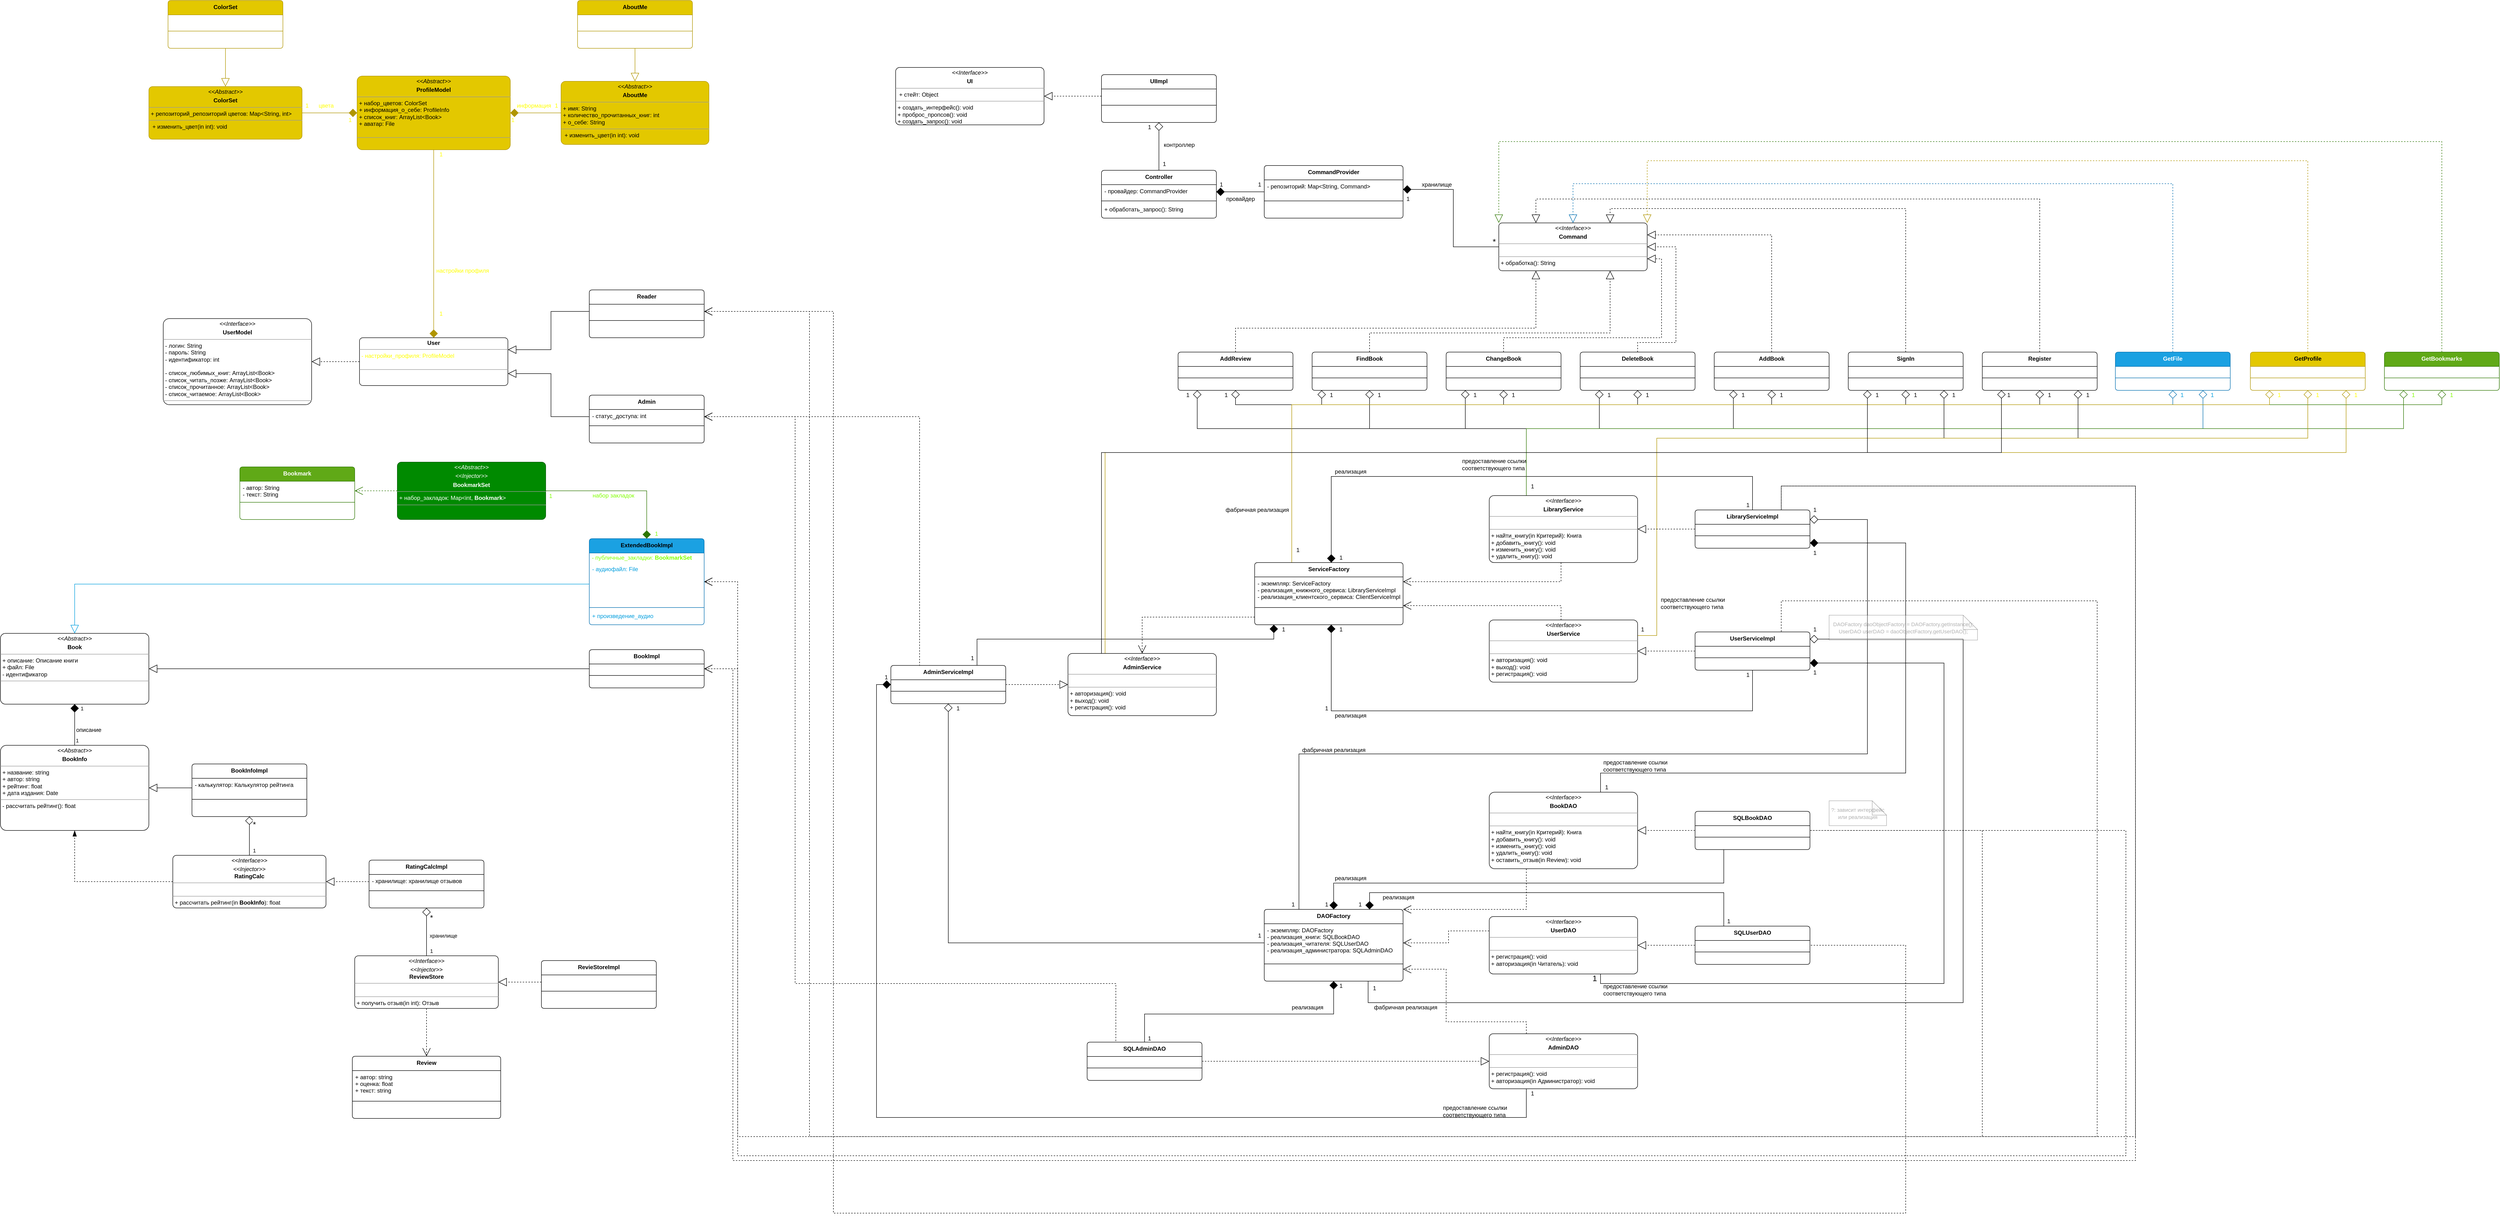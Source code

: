 <mxfile version="15.4.0" type="device"><diagram id="FL70KrDNdVzKOyLKJdiH" name="Page-1"><mxGraphModel dx="5490" dy="2920" grid="1" gridSize="10" guides="1" tooltips="1" connect="1" arrows="1" fold="1" page="1" pageScale="1" pageWidth="850" pageHeight="1100" math="0" shadow="0"><root><mxCell id="0"/><mxCell id="1" parent="0"/><mxCell id="j0UeuNgGjMu0Xe1NmZLX-18" value="BookInfoImpl" style="swimlane;fontStyle=1;align=center;verticalAlign=top;childLayout=stackLayout;horizontal=1;startSize=30;horizontalStack=0;resizeParent=1;resizeParentMax=0;resizeLast=0;collapsible=1;marginBottom=0;rounded=1;arcSize=7;" parent="1" vertex="1"><mxGeometry x="-3380" y="421" width="240" height="110" as="geometry"/></mxCell><mxCell id="j0UeuNgGjMu0Xe1NmZLX-19" value="- калькулятор: Калькулятор рейтинга" style="text;strokeColor=none;fillColor=none;align=left;verticalAlign=top;spacingLeft=4;spacingRight=4;overflow=hidden;rotatable=0;points=[[0,0.5],[1,0.5]];portConstraint=eastwest;" parent="j0UeuNgGjMu0Xe1NmZLX-18" vertex="1"><mxGeometry y="30" width="240" height="40" as="geometry"/></mxCell><mxCell id="j0UeuNgGjMu0Xe1NmZLX-20" value="" style="line;strokeWidth=1;fillColor=none;align=left;verticalAlign=middle;spacingTop=-1;spacingLeft=3;spacingRight=3;rotatable=0;labelPosition=right;points=[];portConstraint=eastwest;" parent="j0UeuNgGjMu0Xe1NmZLX-18" vertex="1"><mxGeometry y="70" width="240" height="8" as="geometry"/></mxCell><mxCell id="j0UeuNgGjMu0Xe1NmZLX-21" value=" " style="text;strokeColor=none;fillColor=none;align=left;verticalAlign=top;spacingLeft=4;spacingRight=4;overflow=hidden;rotatable=0;points=[[0,0.5],[1,0.5]];portConstraint=eastwest;" parent="j0UeuNgGjMu0Xe1NmZLX-18" vertex="1"><mxGeometry y="78" width="240" height="32" as="geometry"/></mxCell><mxCell id="j0UeuNgGjMu0Xe1NmZLX-26" value="RatingCalcImpl" style="swimlane;fontStyle=1;align=center;verticalAlign=top;childLayout=stackLayout;horizontal=1;startSize=30;horizontalStack=0;resizeParent=1;resizeParentMax=0;resizeLast=0;collapsible=1;marginBottom=0;rounded=1;arcSize=7;" parent="1" vertex="1"><mxGeometry x="-3010" y="622" width="240" height="100" as="geometry"><mxRectangle x="830" y="605" width="170" height="30" as="alternateBounds"/></mxGeometry></mxCell><mxCell id="j0UeuNgGjMu0Xe1NmZLX-27" value="- хранилище: хранилище отзывов" style="text;strokeColor=none;fillColor=none;align=left;verticalAlign=top;spacingLeft=4;spacingRight=4;overflow=hidden;rotatable=0;points=[[0,0.5],[1,0.5]];portConstraint=eastwest;" parent="j0UeuNgGjMu0Xe1NmZLX-26" vertex="1"><mxGeometry y="30" width="240" height="30" as="geometry"/></mxCell><mxCell id="j0UeuNgGjMu0Xe1NmZLX-28" value="" style="line;strokeWidth=1;fillColor=none;align=left;verticalAlign=middle;spacingTop=-1;spacingLeft=3;spacingRight=3;rotatable=0;labelPosition=right;points=[];portConstraint=eastwest;" parent="j0UeuNgGjMu0Xe1NmZLX-26" vertex="1"><mxGeometry y="60" width="240" height="8" as="geometry"/></mxCell><mxCell id="j0UeuNgGjMu0Xe1NmZLX-29" value=" " style="text;strokeColor=none;fillColor=none;align=left;verticalAlign=top;spacingLeft=4;spacingRight=4;overflow=hidden;rotatable=0;points=[[0,0.5],[1,0.5]];portConstraint=eastwest;" parent="j0UeuNgGjMu0Xe1NmZLX-26" vertex="1"><mxGeometry y="68" width="240" height="32" as="geometry"/></mxCell><mxCell id="A1blPJ53CJtt4_RB2fMF-9" value="Review" style="swimlane;fontStyle=1;align=center;verticalAlign=top;childLayout=stackLayout;horizontal=1;startSize=30;horizontalStack=0;resizeParent=1;resizeParentMax=0;resizeLast=0;collapsible=1;marginBottom=0;rounded=1;arcSize=7;" parent="1" vertex="1"><mxGeometry x="-3045" y="1032" width="310" height="130" as="geometry"/></mxCell><mxCell id="A1blPJ53CJtt4_RB2fMF-10" value="+ автор: string&#10;+ оценка: float&#10;+ текст: string" style="text;strokeColor=none;fillColor=none;align=left;verticalAlign=top;spacingLeft=4;spacingRight=4;overflow=hidden;rotatable=0;points=[[0,0.5],[1,0.5]];portConstraint=eastwest;" parent="A1blPJ53CJtt4_RB2fMF-9" vertex="1"><mxGeometry y="30" width="310" height="60" as="geometry"/></mxCell><mxCell id="A1blPJ53CJtt4_RB2fMF-11" value="" style="line;strokeWidth=1;fillColor=none;align=left;verticalAlign=middle;spacingTop=-1;spacingLeft=3;spacingRight=3;rotatable=0;labelPosition=right;points=[];portConstraint=eastwest;" parent="A1blPJ53CJtt4_RB2fMF-9" vertex="1"><mxGeometry y="90" width="310" height="8" as="geometry"/></mxCell><mxCell id="A1blPJ53CJtt4_RB2fMF-12" value=" " style="text;strokeColor=none;fillColor=none;align=left;verticalAlign=top;spacingLeft=4;spacingRight=4;overflow=hidden;rotatable=0;points=[[0,0.5],[1,0.5]];portConstraint=eastwest;" parent="A1blPJ53CJtt4_RB2fMF-9" vertex="1"><mxGeometry y="98" width="310" height="32" as="geometry"/></mxCell><mxCell id="A1blPJ53CJtt4_RB2fMF-27" value="*" style="edgeStyle=orthogonalEdgeStyle;rounded=0;orthogonalLoop=1;jettySize=auto;html=1;exitX=0.5;exitY=0;exitDx=0;exitDy=0;fontSize=16;endArrow=diamond;endFill=0;endSize=15;strokeWidth=1;" parent="1" source="A1blPJ53CJtt4_RB2fMF-14" target="j0UeuNgGjMu0Xe1NmZLX-18" edge="1"><mxGeometry x="0.6" y="-10" relative="1" as="geometry"><mxPoint as="offset"/></mxGeometry></mxCell><mxCell id="A1blPJ53CJtt4_RB2fMF-30" style="edgeStyle=orthogonalEdgeStyle;rounded=0;orthogonalLoop=1;jettySize=auto;html=1;exitX=0;exitY=0.5;exitDx=0;exitDy=0;entryX=0.5;entryY=1;entryDx=0;entryDy=0;fontSize=11;endArrow=blockThin;endFill=1;endSize=10;strokeWidth=1;dashed=1;" parent="1" source="A1blPJ53CJtt4_RB2fMF-14" target="A1blPJ53CJtt4_RB2fMF-17" edge="1"><mxGeometry relative="1" as="geometry"/></mxCell><mxCell id="A1blPJ53CJtt4_RB2fMF-14" value="&lt;p style=&quot;margin: 0px ; margin-top: 4px ; text-align: center&quot;&gt;&lt;i&gt;&amp;lt;&amp;lt;Interface&amp;gt;&amp;gt;&lt;/i&gt;&lt;/p&gt;&lt;p style=&quot;margin: 0px ; margin-top: 4px ; text-align: center&quot;&gt;&lt;i&gt;&amp;lt;&amp;lt;Injector&amp;gt;&amp;gt;&lt;/i&gt;&lt;i&gt;&lt;br&gt;&lt;/i&gt;&lt;b&gt;RatingCalc&lt;/b&gt;&lt;/p&gt;&lt;hr size=&quot;1&quot;&gt;&lt;p style=&quot;margin: 0px ; margin-left: 4px&quot;&gt;&lt;br&gt;&lt;/p&gt;&lt;hr size=&quot;1&quot;&gt;&lt;p style=&quot;margin: 0px ; margin-left: 4px&quot;&gt;+ рассчитать рейтинг(in &lt;b&gt;BookInfo&lt;/b&gt;): float&lt;br&gt;&lt;/p&gt;" style="verticalAlign=top;align=left;overflow=fill;fontSize=12;fontFamily=Helvetica;html=1;rounded=1;arcSize=7;" parent="1" vertex="1"><mxGeometry x="-3420" y="612" width="320" height="110" as="geometry"/></mxCell><mxCell id="A1blPJ53CJtt4_RB2fMF-34" style="edgeStyle=orthogonalEdgeStyle;rounded=0;orthogonalLoop=1;jettySize=auto;html=1;exitX=0.5;exitY=1;exitDx=0;exitDy=0;fontSize=11;endArrow=open;endFill=0;endSize=15;strokeWidth=1;dashed=1;startArrow=none;startFill=0;startSize=15;" parent="1" source="A1blPJ53CJtt4_RB2fMF-15" target="A1blPJ53CJtt4_RB2fMF-9" edge="1"><mxGeometry relative="1" as="geometry"/></mxCell><mxCell id="A1blPJ53CJtt4_RB2fMF-15" value="&lt;p style=&quot;margin: 0px ; margin-top: 4px ; text-align: center&quot;&gt;&lt;i&gt;&amp;lt;&amp;lt;Interface&amp;gt;&amp;gt;&lt;/i&gt;&lt;/p&gt;&lt;p style=&quot;margin: 0px ; margin-top: 4px ; text-align: center&quot;&gt;&lt;i&gt;&amp;lt;&amp;lt;Injector&amp;gt;&amp;gt;&lt;/i&gt;&lt;i&gt;&lt;br&gt;&lt;/i&gt;&lt;b&gt;ReviewStore&lt;/b&gt;&lt;/p&gt;&lt;hr size=&quot;1&quot;&gt;&lt;p style=&quot;margin: 0px ; margin-left: 4px&quot;&gt;&lt;br&gt;&lt;/p&gt;&lt;hr size=&quot;1&quot;&gt;&lt;p style=&quot;margin: 0px ; margin-left: 4px&quot;&gt;+ получить отзыв(in int): Отзыв&lt;br&gt;&lt;/p&gt;" style="verticalAlign=top;align=left;overflow=fill;fontSize=12;fontFamily=Helvetica;html=1;rounded=1;arcSize=7;" parent="1" vertex="1"><mxGeometry x="-3040" y="822" width="300" height="110" as="geometry"/></mxCell><mxCell id="A1blPJ53CJtt4_RB2fMF-23" value="1" style="edgeStyle=orthogonalEdgeStyle;rounded=0;orthogonalLoop=1;jettySize=auto;html=1;exitX=0.5;exitY=0;exitDx=0;exitDy=0;entryX=0.5;entryY=1;entryDx=0;entryDy=0;endArrow=diamond;endFill=1;endSize=15;" parent="1" source="A1blPJ53CJtt4_RB2fMF-17" target="A1blPJ53CJtt4_RB2fMF-22" edge="1"><mxGeometry x="0.8" y="-15" relative="1" as="geometry"><mxPoint as="offset"/></mxGeometry></mxCell><mxCell id="A1blPJ53CJtt4_RB2fMF-17" value="&lt;p style=&quot;margin: 0px ; margin-top: 4px ; text-align: center&quot;&gt;&lt;i&gt;&amp;lt;&amp;lt;Abstract&amp;gt;&amp;gt;&lt;/i&gt;&lt;/p&gt;&lt;p style=&quot;margin: 0px ; margin-top: 4px ; text-align: center&quot;&gt;&lt;b&gt;BookInfo&lt;/b&gt;&lt;/p&gt;&lt;hr size=&quot;1&quot;&gt;&lt;p style=&quot;margin: 0px ; margin-left: 4px&quot;&gt;+ название: string&lt;br style=&quot;padding: 0px ; margin: 0px&quot;&gt;+ автор: string&lt;br style=&quot;padding: 0px ; margin: 0px&quot;&gt;+ рейтинг: float&lt;br style=&quot;padding: 0px ; margin: 0px&quot;&gt;+ дата издания: Date&lt;br&gt;&lt;/p&gt;&lt;hr size=&quot;1&quot;&gt;&lt;p style=&quot;margin: 0px ; margin-left: 4px&quot;&gt;- рассчитать рейтинг(): float&lt;/p&gt;" style="verticalAlign=top;align=left;overflow=fill;fontSize=12;fontFamily=Helvetica;html=1;rounded=1;arcSize=7;" parent="1" vertex="1"><mxGeometry x="-3780" y="382" width="310" height="178" as="geometry"/></mxCell><mxCell id="A1blPJ53CJtt4_RB2fMF-18" value="RevieStoreImpl" style="swimlane;fontStyle=1;align=center;verticalAlign=top;childLayout=stackLayout;horizontal=1;startSize=30;horizontalStack=0;resizeParent=1;resizeParentMax=0;resizeLast=0;collapsible=1;marginBottom=0;rounded=1;arcSize=7;" parent="1" vertex="1"><mxGeometry x="-2650" y="832" width="240" height="100" as="geometry"><mxRectangle x="830" y="605" width="170" height="30" as="alternateBounds"/></mxGeometry></mxCell><mxCell id="A1blPJ53CJtt4_RB2fMF-19" value=" " style="text;strokeColor=none;fillColor=none;align=left;verticalAlign=top;spacingLeft=4;spacingRight=4;overflow=hidden;rotatable=0;points=[[0,0.5],[1,0.5]];portConstraint=eastwest;" parent="A1blPJ53CJtt4_RB2fMF-18" vertex="1"><mxGeometry y="30" width="240" height="30" as="geometry"/></mxCell><mxCell id="A1blPJ53CJtt4_RB2fMF-20" value="" style="line;strokeWidth=1;fillColor=none;align=left;verticalAlign=middle;spacingTop=-1;spacingLeft=3;spacingRight=3;rotatable=0;labelPosition=right;points=[];portConstraint=eastwest;" parent="A1blPJ53CJtt4_RB2fMF-18" vertex="1"><mxGeometry y="60" width="240" height="8" as="geometry"/></mxCell><mxCell id="A1blPJ53CJtt4_RB2fMF-21" value=" " style="text;strokeColor=none;fillColor=none;align=left;verticalAlign=top;spacingLeft=4;spacingRight=4;overflow=hidden;rotatable=0;points=[[0,0.5],[1,0.5]];portConstraint=eastwest;" parent="A1blPJ53CJtt4_RB2fMF-18" vertex="1"><mxGeometry y="68" width="240" height="32" as="geometry"/></mxCell><mxCell id="A1blPJ53CJtt4_RB2fMF-22" value="&lt;p style=&quot;margin: 0px ; margin-top: 4px ; text-align: center&quot;&gt;&lt;i&gt;&amp;lt;&amp;lt;Abstract&amp;gt;&amp;gt;&lt;/i&gt;&lt;/p&gt;&lt;p style=&quot;margin: 0px ; margin-top: 4px ; text-align: center&quot;&gt;&lt;b&gt;Book&lt;/b&gt;&lt;/p&gt;&lt;hr size=&quot;1&quot;&gt;&lt;p style=&quot;margin: 0px ; margin-left: 4px&quot;&gt;+ описание: Описание книги&lt;/p&gt;&lt;p style=&quot;margin: 0px ; margin-left: 4px&quot;&gt;+ файл: File&lt;br style=&quot;padding: 0px ; margin: 0px&quot;&gt;- идентификатор&lt;br&gt;&lt;/p&gt;&lt;hr size=&quot;1&quot;&gt;&lt;p style=&quot;margin: 0px ; margin-left: 4px&quot;&gt;&amp;nbsp;&lt;/p&gt;" style="verticalAlign=top;align=left;overflow=fill;fontSize=12;fontFamily=Helvetica;html=1;rounded=1;arcSize=7;" parent="1" vertex="1"><mxGeometry x="-3780" y="148" width="310" height="148" as="geometry"/></mxCell><mxCell id="A1blPJ53CJtt4_RB2fMF-24" value="&lt;font style=&quot;font-size: 11px&quot;&gt;1&lt;/font&gt;" style="text;html=1;align=center;verticalAlign=middle;resizable=0;points=[];autosize=1;strokeColor=none;fillColor=none;" parent="1" vertex="1"><mxGeometry x="-3630" y="362" width="20" height="20" as="geometry"/></mxCell><mxCell id="A1blPJ53CJtt4_RB2fMF-26" style="edgeStyle=orthogonalEdgeStyle;rounded=0;orthogonalLoop=1;jettySize=auto;html=1;exitX=0;exitY=0.5;exitDx=0;exitDy=0;entryX=1;entryY=0.5;entryDx=0;entryDy=0;fontSize=11;endArrow=block;endFill=0;endSize=15;strokeWidth=1;" parent="1" source="j0UeuNgGjMu0Xe1NmZLX-19" target="A1blPJ53CJtt4_RB2fMF-17" edge="1"><mxGeometry relative="1" as="geometry"/></mxCell><mxCell id="A1blPJ53CJtt4_RB2fMF-29" value="1" style="text;html=1;align=center;verticalAlign=middle;resizable=0;points=[];autosize=1;strokeColor=none;fillColor=none;fontSize=11;" parent="1" vertex="1"><mxGeometry x="-3260" y="592" width="20" height="20" as="geometry"/></mxCell><mxCell id="A1blPJ53CJtt4_RB2fMF-31" style="edgeStyle=orthogonalEdgeStyle;rounded=0;orthogonalLoop=1;jettySize=auto;html=1;exitX=0;exitY=0.5;exitDx=0;exitDy=0;entryX=1;entryY=0.5;entryDx=0;entryDy=0;fontSize=11;endArrow=block;endFill=0;endSize=15;strokeWidth=1;dashed=1;" parent="1" source="j0UeuNgGjMu0Xe1NmZLX-27" target="A1blPJ53CJtt4_RB2fMF-14" edge="1"><mxGeometry relative="1" as="geometry"/></mxCell><mxCell id="A1blPJ53CJtt4_RB2fMF-32" value="*" style="edgeStyle=orthogonalEdgeStyle;rounded=0;orthogonalLoop=1;jettySize=auto;html=1;fontSize=16;endArrow=diamond;endFill=0;endSize=15;strokeWidth=1;" parent="1" source="A1blPJ53CJtt4_RB2fMF-15" target="j0UeuNgGjMu0Xe1NmZLX-26" edge="1"><mxGeometry x="0.6" y="-10" relative="1" as="geometry"><mxPoint x="-2890" y="822" as="sourcePoint"/><mxPoint x="-2890" y="722" as="targetPoint"/><mxPoint as="offset"/></mxGeometry></mxCell><mxCell id="A1blPJ53CJtt4_RB2fMF-33" value="1" style="text;html=1;align=center;verticalAlign=middle;resizable=0;points=[];autosize=1;strokeColor=none;fillColor=none;fontSize=11;" parent="1" vertex="1"><mxGeometry x="-2890" y="802" width="20" height="20" as="geometry"/></mxCell><mxCell id="A1blPJ53CJtt4_RB2fMF-35" style="edgeStyle=orthogonalEdgeStyle;rounded=0;orthogonalLoop=1;jettySize=auto;html=1;exitX=0;exitY=0.5;exitDx=0;exitDy=0;fontSize=11;endArrow=block;endFill=0;endSize=15;strokeWidth=1;dashed=1;" parent="1" source="A1blPJ53CJtt4_RB2fMF-19" target="A1blPJ53CJtt4_RB2fMF-15" edge="1"><mxGeometry relative="1" as="geometry"/></mxCell><mxCell id="A1blPJ53CJtt4_RB2fMF-36" value="BookImpl" style="swimlane;fontStyle=1;align=center;verticalAlign=top;childLayout=stackLayout;horizontal=1;startSize=30;horizontalStack=0;resizeParent=1;resizeParentMax=0;resizeLast=0;collapsible=1;marginBottom=0;rounded=1;arcSize=7;" parent="1" vertex="1"><mxGeometry x="-2550" y="182" width="240" height="80" as="geometry"/></mxCell><mxCell id="A1blPJ53CJtt4_RB2fMF-37" value=" " style="text;strokeColor=none;fillColor=none;align=left;verticalAlign=top;spacingLeft=4;spacingRight=4;overflow=hidden;rotatable=0;points=[[0,0.5],[1,0.5]];portConstraint=eastwest;" parent="A1blPJ53CJtt4_RB2fMF-36" vertex="1"><mxGeometry y="30" width="240" height="20" as="geometry"/></mxCell><mxCell id="A1blPJ53CJtt4_RB2fMF-38" value="" style="line;strokeWidth=1;fillColor=none;align=left;verticalAlign=middle;spacingTop=-1;spacingLeft=3;spacingRight=3;rotatable=0;labelPosition=right;points=[];portConstraint=eastwest;" parent="A1blPJ53CJtt4_RB2fMF-36" vertex="1"><mxGeometry y="50" width="240" height="8" as="geometry"/></mxCell><mxCell id="A1blPJ53CJtt4_RB2fMF-39" value=" " style="text;strokeColor=none;fillColor=none;align=left;verticalAlign=top;spacingLeft=4;spacingRight=4;overflow=hidden;rotatable=0;points=[[0,0.5],[1,0.5]];portConstraint=eastwest;" parent="A1blPJ53CJtt4_RB2fMF-36" vertex="1"><mxGeometry y="58" width="240" height="22" as="geometry"/></mxCell><mxCell id="A1blPJ53CJtt4_RB2fMF-40" style="edgeStyle=orthogonalEdgeStyle;rounded=0;orthogonalLoop=1;jettySize=auto;html=1;exitX=0;exitY=0.5;exitDx=0;exitDy=0;fontSize=11;endArrow=block;endFill=0;endSize=15;strokeWidth=1;" parent="1" source="A1blPJ53CJtt4_RB2fMF-37" target="A1blPJ53CJtt4_RB2fMF-22" edge="1"><mxGeometry relative="1" as="geometry"/></mxCell><mxCell id="5G9Bxyp6ldpwa6Y2bZNq-22" style="edgeStyle=orthogonalEdgeStyle;rounded=0;jumpSize=15;orthogonalLoop=1;jettySize=auto;html=1;exitX=0.75;exitY=0;exitDx=0;exitDy=0;entryX=1;entryY=0.5;entryDx=0;entryDy=0;startArrow=none;startFill=0;endArrow=diamond;endFill=1;startSize=15;endSize=15;" parent="1" source="6T45tQZ3W4jEoBheyL8O-1" target="6T45tQZ3W4jEoBheyL8O-14" edge="1"><mxGeometry relative="1" as="geometry"><Array as="points"><mxPoint x="-437" y="440"/><mxPoint x="200" y="440"/><mxPoint x="200" y="-41"/></Array></mxGeometry></mxCell><mxCell id="5G9Bxyp6ldpwa6Y2bZNq-43" style="edgeStyle=orthogonalEdgeStyle;rounded=0;jumpSize=15;orthogonalLoop=1;jettySize=auto;html=1;exitX=0.25;exitY=1;exitDx=0;exitDy=0;dashed=1;startArrow=none;startFill=0;endArrow=open;endFill=0;startSize=15;endSize=15;entryX=1;entryY=0;entryDx=0;entryDy=0;" parent="1" source="6T45tQZ3W4jEoBheyL8O-1" target="6T45tQZ3W4jEoBheyL8O-6" edge="1"><mxGeometry relative="1" as="geometry"><Array as="points"><mxPoint x="-592" y="725"/></Array></mxGeometry></mxCell><mxCell id="6T45tQZ3W4jEoBheyL8O-1" value="&lt;p style=&quot;margin: 0px ; margin-top: 4px ; text-align: center&quot;&gt;&lt;i&gt;&amp;lt;&amp;lt;Interface&amp;gt;&amp;gt;&lt;/i&gt;&lt;/p&gt;&lt;p style=&quot;margin: 0px ; margin-top: 4px ; text-align: center&quot;&gt;&lt;b&gt;BookDAO&lt;/b&gt;&lt;/p&gt;&lt;hr size=&quot;1&quot;&gt;&lt;p style=&quot;margin: 0px ; margin-left: 4px&quot;&gt;&amp;nbsp;&lt;br&gt;&lt;/p&gt;&lt;hr size=&quot;1&quot;&gt;&lt;p style=&quot;margin: 0px ; margin-left: 4px&quot;&gt;+ найти_книгу(in Критерий): Книга&lt;br&gt;&lt;/p&gt;&lt;p style=&quot;margin: 0px ; margin-left: 4px&quot;&gt;+ добавить_книгу(): void&lt;/p&gt;&lt;p style=&quot;margin: 0px ; margin-left: 4px&quot;&gt;+ изменить_книгу(): void&lt;/p&gt;&lt;p style=&quot;margin: 0px ; margin-left: 4px&quot;&gt;+ удалить_книгу(): void&lt;/p&gt;&lt;p style=&quot;margin: 0px ; margin-left: 4px&quot;&gt;+ оставить_отзыв(in Review): void&lt;br&gt;&lt;/p&gt;" style="verticalAlign=top;align=left;overflow=fill;fontSize=12;fontFamily=Helvetica;html=1;rounded=1;arcSize=7;" parent="1" vertex="1"><mxGeometry x="-670" y="480" width="310" height="160" as="geometry"/></mxCell><mxCell id="5G9Bxyp6ldpwa6Y2bZNq-30" style="edgeStyle=orthogonalEdgeStyle;rounded=0;jumpSize=15;orthogonalLoop=1;jettySize=auto;html=1;startArrow=none;startFill=0;endArrow=diamond;endFill=1;startSize=15;endSize=15;entryX=0.5;entryY=0;entryDx=0;entryDy=0;" parent="1" source="6T45tQZ3W4jEoBheyL8O-2" target="6T45tQZ3W4jEoBheyL8O-6" edge="1"><mxGeometry relative="1" as="geometry"><mxPoint x="-995" y="670" as="targetPoint"/><Array as="points"><mxPoint x="-180" y="670"/><mxPoint x="-995" y="670"/></Array></mxGeometry></mxCell><mxCell id="6T45tQZ3W4jEoBheyL8O-2" value="SQLBookDAO" style="swimlane;fontStyle=1;align=center;verticalAlign=top;childLayout=stackLayout;horizontal=1;startSize=30;horizontalStack=0;resizeParent=1;resizeParentMax=0;resizeLast=0;collapsible=1;marginBottom=0;rounded=1;arcSize=7;" parent="1" vertex="1"><mxGeometry x="-240" y="520" width="240" height="80" as="geometry"/></mxCell><mxCell id="6T45tQZ3W4jEoBheyL8O-3" value=" " style="text;strokeColor=none;fillColor=none;align=left;verticalAlign=top;spacingLeft=4;spacingRight=4;overflow=hidden;rotatable=0;points=[[0,0.5],[1,0.5]];portConstraint=eastwest;" parent="6T45tQZ3W4jEoBheyL8O-2" vertex="1"><mxGeometry y="30" width="240" height="20" as="geometry"/></mxCell><mxCell id="6T45tQZ3W4jEoBheyL8O-4" value="" style="line;strokeWidth=1;fillColor=none;align=left;verticalAlign=middle;spacingTop=-1;spacingLeft=3;spacingRight=3;rotatable=0;labelPosition=right;points=[];portConstraint=eastwest;" parent="6T45tQZ3W4jEoBheyL8O-2" vertex="1"><mxGeometry y="50" width="240" height="8" as="geometry"/></mxCell><mxCell id="6T45tQZ3W4jEoBheyL8O-5" value=" " style="text;strokeColor=none;fillColor=none;align=left;verticalAlign=top;spacingLeft=4;spacingRight=4;overflow=hidden;rotatable=0;points=[[0,0.5],[1,0.5]];portConstraint=eastwest;" parent="6T45tQZ3W4jEoBheyL8O-2" vertex="1"><mxGeometry y="58" width="240" height="22" as="geometry"/></mxCell><mxCell id="5G9Bxyp6ldpwa6Y2bZNq-9" style="edgeStyle=orthogonalEdgeStyle;rounded=0;jumpSize=15;orthogonalLoop=1;jettySize=auto;html=1;startArrow=none;startFill=0;endArrow=diamond;endFill=0;startSize=6;endSize=15;" parent="1" source="6T45tQZ3W4jEoBheyL8O-6" target="6T45tQZ3W4jEoBheyL8O-30" edge="1"><mxGeometry relative="1" as="geometry"><Array as="points"><mxPoint x="-923" y="920"/><mxPoint x="320" y="920"/><mxPoint x="320" y="160"/></Array></mxGeometry></mxCell><mxCell id="5G9Bxyp6ldpwa6Y2bZNq-27" style="edgeStyle=orthogonalEdgeStyle;rounded=0;jumpSize=15;orthogonalLoop=1;jettySize=auto;html=1;exitX=0.25;exitY=0;exitDx=0;exitDy=0;entryX=1;entryY=0.25;entryDx=0;entryDy=0;startArrow=none;startFill=0;endArrow=diamond;endFill=0;startSize=15;endSize=15;" parent="1" source="6T45tQZ3W4jEoBheyL8O-6" target="6T45tQZ3W4jEoBheyL8O-11" edge="1"><mxGeometry relative="1" as="geometry"><Array as="points"><mxPoint x="-1067" y="400"/><mxPoint x="120" y="400"/><mxPoint x="120" y="-90"/></Array></mxGeometry></mxCell><mxCell id="6T45tQZ3W4jEoBheyL8O-6" value="DAOFactory" style="swimlane;fontStyle=1;align=center;verticalAlign=top;childLayout=stackLayout;horizontal=1;startSize=30;horizontalStack=0;resizeParent=1;resizeParentMax=0;resizeLast=0;collapsible=1;marginBottom=0;rounded=1;arcSize=7;" parent="1" vertex="1"><mxGeometry x="-1140" y="725" width="290" height="150" as="geometry"/></mxCell><mxCell id="6T45tQZ3W4jEoBheyL8O-7" value="- экземпляр: DAOFactory&#10;- реализация_книги: SQLBookDAO&#10;- реализация_читателя: SQLUserDAO&#10;- реализация_администратора: SQLAdminDAO" style="text;strokeColor=none;fillColor=none;align=left;verticalAlign=top;spacingLeft=4;spacingRight=4;overflow=hidden;rotatable=0;points=[[0,0.5],[1,0.5]];portConstraint=eastwest;" parent="6T45tQZ3W4jEoBheyL8O-6" vertex="1"><mxGeometry y="30" width="290" height="80" as="geometry"/></mxCell><mxCell id="6T45tQZ3W4jEoBheyL8O-8" value="" style="line;strokeWidth=1;fillColor=none;align=left;verticalAlign=middle;spacingTop=-1;spacingLeft=3;spacingRight=3;rotatable=0;labelPosition=right;points=[];portConstraint=eastwest;" parent="6T45tQZ3W4jEoBheyL8O-6" vertex="1"><mxGeometry y="110" width="290" height="8" as="geometry"/></mxCell><mxCell id="6T45tQZ3W4jEoBheyL8O-9" value=" " style="text;strokeColor=none;fillColor=none;align=left;verticalAlign=top;spacingLeft=4;spacingRight=4;overflow=hidden;rotatable=0;points=[[0,0.5],[1,0.5]];portConstraint=eastwest;" parent="6T45tQZ3W4jEoBheyL8O-6" vertex="1"><mxGeometry y="118" width="290" height="32" as="geometry"/></mxCell><mxCell id="6T45tQZ3W4jEoBheyL8O-96" style="edgeStyle=orthogonalEdgeStyle;rounded=0;orthogonalLoop=1;jettySize=auto;html=1;exitX=0.5;exitY=0;exitDx=0;exitDy=0;endArrow=diamond;endFill=1;endSize=15;" parent="1" source="6T45tQZ3W4jEoBheyL8O-11" target="6T45tQZ3W4jEoBheyL8O-15" edge="1"><mxGeometry relative="1" as="geometry"><Array as="points"><mxPoint x="-120" y="-180"/><mxPoint x="-1000" y="-180"/></Array></mxGeometry></mxCell><mxCell id="5G9Bxyp6ldpwa6Y2bZNq-71" style="edgeStyle=orthogonalEdgeStyle;rounded=0;jumpSize=15;orthogonalLoop=1;jettySize=auto;html=1;exitX=0.25;exitY=0;exitDx=0;exitDy=0;startArrow=none;startFill=0;endArrow=diamond;endFill=0;startSize=15;endSize=15;" parent="1" source="6T45tQZ3W4jEoBheyL8O-10" target="6T45tQZ3W4jEoBheyL8O-67" edge="1"><mxGeometry relative="1" as="geometry"><Array as="points"><mxPoint x="-592" y="-280"/><mxPoint x="-1280" y="-280"/></Array></mxGeometry></mxCell><mxCell id="5G9Bxyp6ldpwa6Y2bZNq-74" style="edgeStyle=orthogonalEdgeStyle;rounded=0;jumpSize=15;orthogonalLoop=1;jettySize=auto;html=1;exitX=0.25;exitY=0;exitDx=0;exitDy=0;startArrow=none;startFill=0;endArrow=diamond;endFill=0;startSize=15;endSize=15;" parent="1" source="6T45tQZ3W4jEoBheyL8O-10" target="6T45tQZ3W4jEoBheyL8O-63" edge="1"><mxGeometry relative="1" as="geometry"><Array as="points"><mxPoint x="-592" y="-280"/><mxPoint x="-920" y="-280"/></Array></mxGeometry></mxCell><mxCell id="5G9Bxyp6ldpwa6Y2bZNq-76" style="edgeStyle=orthogonalEdgeStyle;rounded=0;jumpSize=15;orthogonalLoop=1;jettySize=auto;html=1;exitX=0.25;exitY=0;exitDx=0;exitDy=0;startArrow=none;startFill=0;endArrow=diamond;endFill=0;startSize=15;endSize=15;" parent="1" source="6T45tQZ3W4jEoBheyL8O-10" target="6T45tQZ3W4jEoBheyL8O-59" edge="1"><mxGeometry relative="1" as="geometry"><Array as="points"><mxPoint x="-592" y="-280"/><mxPoint x="-720" y="-280"/></Array></mxGeometry></mxCell><mxCell id="5G9Bxyp6ldpwa6Y2bZNq-78" style="edgeStyle=orthogonalEdgeStyle;rounded=0;jumpSize=15;orthogonalLoop=1;jettySize=auto;html=1;exitX=0.25;exitY=0;exitDx=0;exitDy=0;startArrow=none;startFill=0;endArrow=diamond;endFill=0;startSize=15;endSize=15;" parent="1" source="6T45tQZ3W4jEoBheyL8O-10" target="6T45tQZ3W4jEoBheyL8O-55" edge="1"><mxGeometry relative="1" as="geometry"><Array as="points"><mxPoint x="-593" y="-280"/><mxPoint x="-440" y="-280"/></Array></mxGeometry></mxCell><mxCell id="5G9Bxyp6ldpwa6Y2bZNq-79" style="edgeStyle=orthogonalEdgeStyle;rounded=0;jumpSize=15;orthogonalLoop=1;jettySize=auto;html=1;exitX=0.25;exitY=0;exitDx=0;exitDy=0;startArrow=none;startFill=0;endArrow=diamond;endFill=0;startSize=15;endSize=15;" parent="1" source="6T45tQZ3W4jEoBheyL8O-10" target="6T45tQZ3W4jEoBheyL8O-51" edge="1"><mxGeometry relative="1" as="geometry"><Array as="points"><mxPoint x="-592" y="-280"/><mxPoint x="-160" y="-280"/></Array></mxGeometry></mxCell><mxCell id="QCE_iT5DfMSpxeVJbCpH-29" style="edgeStyle=orthogonalEdgeStyle;rounded=0;orthogonalLoop=1;jettySize=auto;html=1;exitX=0.25;exitY=0;exitDx=0;exitDy=0;fontColor=#009900;startArrow=none;startFill=0;endArrow=diamond;endFill=0;startSize=15;endSize=15;fillColor=#1ba1e2;strokeColor=#006EAF;" parent="1" source="6T45tQZ3W4jEoBheyL8O-10" target="QCE_iT5DfMSpxeVJbCpH-21" edge="1"><mxGeometry relative="1" as="geometry"><Array as="points"><mxPoint x="-592" y="-280"/><mxPoint x="821" y="-280"/></Array></mxGeometry></mxCell><mxCell id="oh7ehSdQZFItYzR-c1Dt-54" style="edgeStyle=orthogonalEdgeStyle;rounded=0;orthogonalLoop=1;jettySize=auto;html=1;exitX=0.25;exitY=0;exitDx=0;exitDy=0;fontSize=12;fontColor=#009EDE;startArrow=none;startFill=0;endArrow=diamond;endFill=0;startSize=15;endSize=15;fillColor=#60a917;strokeColor=#2D7600;" parent="1" source="6T45tQZ3W4jEoBheyL8O-10" target="oh7ehSdQZFItYzR-c1Dt-50" edge="1"><mxGeometry relative="1" as="geometry"><Array as="points"><mxPoint x="-592" y="-280"/><mxPoint x="1240" y="-280"/></Array></mxGeometry></mxCell><mxCell id="6T45tQZ3W4jEoBheyL8O-10" value="&lt;p style=&quot;margin: 0px ; margin-top: 4px ; text-align: center&quot;&gt;&lt;i&gt;&amp;lt;&amp;lt;Interface&amp;gt;&amp;gt;&lt;/i&gt;&lt;/p&gt;&lt;p style=&quot;margin: 0px ; margin-top: 4px ; text-align: center&quot;&gt;&lt;b&gt;LibraryService&lt;/b&gt;&lt;/p&gt;&lt;hr size=&quot;1&quot;&gt;&lt;p style=&quot;margin: 0px ; margin-left: 4px&quot;&gt;&amp;nbsp;&lt;br&gt;&lt;/p&gt;&lt;hr size=&quot;1&quot;&gt;&lt;p style=&quot;margin: 0px ; margin-left: 4px&quot;&gt;+ найти_книгу(in Критерий): Книга&lt;br&gt;&lt;/p&gt;&lt;p style=&quot;margin: 0px ; margin-left: 4px&quot;&gt;+ добавить_книгу(): void&lt;/p&gt;&lt;p style=&quot;margin: 0px ; margin-left: 4px&quot;&gt;+ изменить_книгу(): void&lt;/p&gt;&lt;p style=&quot;margin: 0px ; margin-left: 4px&quot;&gt;+ удалить_книгу(): void&lt;/p&gt;" style="verticalAlign=top;align=left;overflow=fill;fontSize=12;fontFamily=Helvetica;html=1;rounded=1;arcSize=7;" parent="1" vertex="1"><mxGeometry x="-670" y="-140" width="310" height="140" as="geometry"/></mxCell><mxCell id="6T45tQZ3W4jEoBheyL8O-104" style="edgeStyle=orthogonalEdgeStyle;rounded=0;orthogonalLoop=1;jettySize=auto;html=1;dashed=1;endArrow=open;endFill=0;endSize=15;strokeWidth=1;" parent="1" source="6T45tQZ3W4jEoBheyL8O-10" target="6T45tQZ3W4jEoBheyL8O-15" edge="1"><mxGeometry relative="1" as="geometry"><Array as="points"><mxPoint x="-520" y="40"/></Array></mxGeometry></mxCell><mxCell id="CBMzoysib1yJBt5ncyEK-4" style="edgeStyle=orthogonalEdgeStyle;rounded=0;orthogonalLoop=1;jettySize=auto;html=1;exitX=0.75;exitY=0;exitDx=0;exitDy=0;dashed=1;fontColor=#FFFF00;endArrow=open;endFill=0;startSize=15;endSize=15;" edge="1" parent="1" source="6T45tQZ3W4jEoBheyL8O-11" target="QCE_iT5DfMSpxeVJbCpH-31"><mxGeometry relative="1" as="geometry"><Array as="points"><mxPoint x="-60" y="-160"/><mxPoint x="680" y="-160"/><mxPoint x="680" y="1200"/><mxPoint x="-2240" y="1200"/><mxPoint x="-2240" y="40"/></Array></mxGeometry></mxCell><mxCell id="6T45tQZ3W4jEoBheyL8O-11" value="LibraryServiceImpl" style="swimlane;fontStyle=1;align=center;verticalAlign=top;childLayout=stackLayout;horizontal=1;startSize=30;horizontalStack=0;resizeParent=1;resizeParentMax=0;resizeLast=0;collapsible=1;marginBottom=0;rounded=1;arcSize=7;" parent="1" vertex="1"><mxGeometry x="-240" y="-110" width="240" height="80" as="geometry"/></mxCell><mxCell id="6T45tQZ3W4jEoBheyL8O-12" value=" " style="text;strokeColor=none;fillColor=none;align=left;verticalAlign=top;spacingLeft=4;spacingRight=4;overflow=hidden;rotatable=0;points=[[0,0.5],[1,0.5]];portConstraint=eastwest;" parent="6T45tQZ3W4jEoBheyL8O-11" vertex="1"><mxGeometry y="30" width="240" height="20" as="geometry"/></mxCell><mxCell id="6T45tQZ3W4jEoBheyL8O-13" value="" style="line;strokeWidth=1;fillColor=none;align=left;verticalAlign=middle;spacingTop=-1;spacingLeft=3;spacingRight=3;rotatable=0;labelPosition=right;points=[];portConstraint=eastwest;" parent="6T45tQZ3W4jEoBheyL8O-11" vertex="1"><mxGeometry y="50" width="240" height="8" as="geometry"/></mxCell><mxCell id="6T45tQZ3W4jEoBheyL8O-14" value=" " style="text;strokeColor=none;fillColor=none;align=left;verticalAlign=top;spacingLeft=4;spacingRight=4;overflow=hidden;rotatable=0;points=[[0,0.5],[1,0.5]];portConstraint=eastwest;" parent="6T45tQZ3W4jEoBheyL8O-11" vertex="1"><mxGeometry y="58" width="240" height="22" as="geometry"/></mxCell><mxCell id="5G9Bxyp6ldpwa6Y2bZNq-56" style="edgeStyle=orthogonalEdgeStyle;rounded=0;jumpSize=15;orthogonalLoop=1;jettySize=auto;html=1;exitX=0.25;exitY=0;exitDx=0;exitDy=0;startArrow=none;startFill=0;endArrow=diamond;endFill=0;startSize=15;endSize=15;" parent="1" source="6T45tQZ3W4jEoBheyL8O-15" target="6T45tQZ3W4jEoBheyL8O-67" edge="1"><mxGeometry relative="1" as="geometry"><Array as="points"><mxPoint x="-1083" y="-330"/><mxPoint x="-1200" y="-330"/></Array></mxGeometry></mxCell><mxCell id="5G9Bxyp6ldpwa6Y2bZNq-57" style="edgeStyle=orthogonalEdgeStyle;rounded=0;jumpSize=15;orthogonalLoop=1;jettySize=auto;html=1;exitX=0.25;exitY=0;exitDx=0;exitDy=0;startArrow=none;startFill=0;endArrow=diamond;endFill=0;startSize=15;endSize=15;" parent="1" source="6T45tQZ3W4jEoBheyL8O-15" target="6T45tQZ3W4jEoBheyL8O-63" edge="1"><mxGeometry relative="1" as="geometry"><Array as="points"><mxPoint x="-1083" y="-330"/><mxPoint x="-1020" y="-330"/></Array></mxGeometry></mxCell><mxCell id="5G9Bxyp6ldpwa6Y2bZNq-58" style="edgeStyle=orthogonalEdgeStyle;rounded=0;jumpSize=15;orthogonalLoop=1;jettySize=auto;html=1;exitX=0.25;exitY=0;exitDx=0;exitDy=0;startArrow=none;startFill=0;endArrow=diamond;endFill=0;startSize=15;endSize=15;" parent="1" source="6T45tQZ3W4jEoBheyL8O-15" target="6T45tQZ3W4jEoBheyL8O-59" edge="1"><mxGeometry relative="1" as="geometry"><Array as="points"><mxPoint x="-1083" y="-330"/><mxPoint x="-640" y="-330"/></Array></mxGeometry></mxCell><mxCell id="5G9Bxyp6ldpwa6Y2bZNq-59" style="edgeStyle=orthogonalEdgeStyle;rounded=0;jumpSize=15;orthogonalLoop=1;jettySize=auto;html=1;exitX=0.25;exitY=0;exitDx=0;exitDy=0;startArrow=none;startFill=0;endArrow=diamond;endFill=0;startSize=15;endSize=15;" parent="1" source="6T45tQZ3W4jEoBheyL8O-15" target="6T45tQZ3W4jEoBheyL8O-55" edge="1"><mxGeometry relative="1" as="geometry"><Array as="points"><mxPoint x="-1083" y="-330"/><mxPoint x="-360" y="-330"/></Array></mxGeometry></mxCell><mxCell id="5G9Bxyp6ldpwa6Y2bZNq-60" style="edgeStyle=orthogonalEdgeStyle;rounded=0;jumpSize=15;orthogonalLoop=1;jettySize=auto;html=1;exitX=0.25;exitY=0;exitDx=0;exitDy=0;startArrow=none;startFill=0;endArrow=diamond;endFill=0;startSize=15;endSize=15;" parent="1" source="6T45tQZ3W4jEoBheyL8O-15" target="6T45tQZ3W4jEoBheyL8O-51" edge="1"><mxGeometry relative="1" as="geometry"><Array as="points"><mxPoint x="-1083" y="-330"/><mxPoint x="-80" y="-330"/></Array></mxGeometry></mxCell><mxCell id="5G9Bxyp6ldpwa6Y2bZNq-61" style="edgeStyle=orthogonalEdgeStyle;rounded=0;jumpSize=15;orthogonalLoop=1;jettySize=auto;html=1;exitX=0.25;exitY=0;exitDx=0;exitDy=0;startArrow=none;startFill=0;endArrow=diamond;endFill=0;startSize=15;endSize=15;" parent="1" source="6T45tQZ3W4jEoBheyL8O-15" target="6T45tQZ3W4jEoBheyL8O-43" edge="1"><mxGeometry relative="1" as="geometry"><Array as="points"><mxPoint x="-1083" y="-330"/><mxPoint x="200" y="-330"/></Array></mxGeometry></mxCell><mxCell id="5G9Bxyp6ldpwa6Y2bZNq-62" style="edgeStyle=orthogonalEdgeStyle;rounded=0;jumpSize=15;orthogonalLoop=1;jettySize=auto;html=1;exitX=0.25;exitY=0;exitDx=0;exitDy=0;startArrow=none;startFill=0;endArrow=diamond;endFill=0;startSize=15;endSize=15;" parent="1" source="6T45tQZ3W4jEoBheyL8O-15" target="6T45tQZ3W4jEoBheyL8O-47" edge="1"><mxGeometry relative="1" as="geometry"><Array as="points"><mxPoint x="-1083" y="-330"/><mxPoint x="480" y="-330"/></Array></mxGeometry></mxCell><mxCell id="QCE_iT5DfMSpxeVJbCpH-25" style="edgeStyle=orthogonalEdgeStyle;rounded=0;orthogonalLoop=1;jettySize=auto;html=1;exitX=0.25;exitY=0;exitDx=0;exitDy=0;startArrow=none;startFill=0;endArrow=diamond;endFill=0;startSize=15;endSize=15;fillColor=#1ba1e2;strokeColor=#006EAF;" parent="1" source="6T45tQZ3W4jEoBheyL8O-15" target="QCE_iT5DfMSpxeVJbCpH-21" edge="1"><mxGeometry relative="1" as="geometry"><Array as="points"><mxPoint x="-1082" y="-330"/><mxPoint x="758" y="-330"/></Array></mxGeometry></mxCell><mxCell id="oh7ehSdQZFItYzR-c1Dt-56" style="edgeStyle=orthogonalEdgeStyle;rounded=0;orthogonalLoop=1;jettySize=auto;html=1;exitX=0.25;exitY=0;exitDx=0;exitDy=0;fontSize=12;fontColor=#80FF00;startArrow=none;startFill=0;endArrow=diamond;endFill=0;startSize=15;endSize=15;fillColor=#60a917;strokeColor=#2D7600;" parent="1" source="6T45tQZ3W4jEoBheyL8O-15" target="oh7ehSdQZFItYzR-c1Dt-50" edge="1"><mxGeometry relative="1" as="geometry"><Array as="points"><mxPoint x="-1082" y="-330"/><mxPoint x="1320" y="-330"/></Array></mxGeometry></mxCell><mxCell id="oh7ehSdQZFItYzR-c1Dt-59" style="edgeStyle=orthogonalEdgeStyle;rounded=0;orthogonalLoop=1;jettySize=auto;html=1;exitX=0.25;exitY=0;exitDx=0;exitDy=0;fontSize=12;fontColor=#80FF00;startArrow=none;startFill=0;endArrow=diamond;endFill=0;startSize=15;endSize=15;fillColor=#e3c800;strokeColor=#B09500;" parent="1" source="6T45tQZ3W4jEoBheyL8O-15" target="oh7ehSdQZFItYzR-c1Dt-46" edge="1"><mxGeometry relative="1" as="geometry"><Array as="points"><mxPoint x="-1082" y="-330"/><mxPoint x="960" y="-330"/></Array></mxGeometry></mxCell><mxCell id="6T45tQZ3W4jEoBheyL8O-15" value="ServiceFactory" style="swimlane;fontStyle=1;align=center;verticalAlign=top;childLayout=stackLayout;horizontal=1;startSize=30;horizontalStack=0;resizeParent=1;resizeParentMax=0;resizeLast=0;collapsible=1;marginBottom=0;rounded=1;arcSize=7;" parent="1" vertex="1"><mxGeometry x="-1160" width="310" height="130" as="geometry"/></mxCell><mxCell id="6T45tQZ3W4jEoBheyL8O-16" value="- экземпляр: ServiceFactory&#10;- реализация_книжного_сервиса: LibraryServiceImpl&#10;- реализация_клиентского_сервиса: ClientServiceImpl" style="text;strokeColor=none;fillColor=none;align=left;verticalAlign=top;spacingLeft=4;spacingRight=4;overflow=hidden;rotatable=0;points=[[0,0.5],[1,0.5]];portConstraint=eastwest;" parent="6T45tQZ3W4jEoBheyL8O-15" vertex="1"><mxGeometry y="30" width="310" height="60" as="geometry"/></mxCell><mxCell id="6T45tQZ3W4jEoBheyL8O-17" value="" style="line;strokeWidth=1;fillColor=none;align=left;verticalAlign=middle;spacingTop=-1;spacingLeft=3;spacingRight=3;rotatable=0;labelPosition=right;points=[];portConstraint=eastwest;" parent="6T45tQZ3W4jEoBheyL8O-15" vertex="1"><mxGeometry y="90" width="310" height="8" as="geometry"/></mxCell><mxCell id="6T45tQZ3W4jEoBheyL8O-18" value=" " style="text;strokeColor=none;fillColor=none;align=left;verticalAlign=top;spacingLeft=4;spacingRight=4;overflow=hidden;rotatable=0;points=[[0,0.5],[1,0.5]];portConstraint=eastwest;" parent="6T45tQZ3W4jEoBheyL8O-15" vertex="1"><mxGeometry y="98" width="310" height="32" as="geometry"/></mxCell><mxCell id="5G9Bxyp6ldpwa6Y2bZNq-42" style="edgeStyle=orthogonalEdgeStyle;rounded=0;jumpSize=15;orthogonalLoop=1;jettySize=auto;html=1;exitX=0;exitY=0.25;exitDx=0;exitDy=0;entryX=1;entryY=0.5;entryDx=0;entryDy=0;dashed=1;startArrow=none;startFill=0;endArrow=open;endFill=0;startSize=15;endSize=15;" parent="1" source="6T45tQZ3W4jEoBheyL8O-19" target="6T45tQZ3W4jEoBheyL8O-7" edge="1"><mxGeometry relative="1" as="geometry"/></mxCell><mxCell id="6T45tQZ3W4jEoBheyL8O-19" value="&lt;p style=&quot;margin: 0px ; margin-top: 4px ; text-align: center&quot;&gt;&lt;i&gt;&amp;lt;&amp;lt;Interface&amp;gt;&amp;gt;&lt;/i&gt;&lt;/p&gt;&lt;p style=&quot;margin: 0px ; margin-top: 4px ; text-align: center&quot;&gt;&lt;b&gt;UserDAO&lt;/b&gt;&lt;/p&gt;&lt;hr size=&quot;1&quot;&gt;&lt;p style=&quot;margin: 0px ; margin-left: 4px&quot;&gt;&amp;nbsp;&lt;br&gt;&lt;/p&gt;&lt;hr size=&quot;1&quot;&gt;&lt;p style=&quot;margin: 0px ; margin-left: 4px&quot;&gt;+ регистрация(): void&lt;/p&gt;&lt;p style=&quot;margin: 0px ; margin-left: 4px&quot;&gt;+ авторизация(in Читатель): void&lt;/p&gt;&lt;p style=&quot;margin: 0px ; margin-left: 4px&quot;&gt;&lt;br&gt;&lt;/p&gt;" style="verticalAlign=top;align=left;overflow=fill;fontSize=12;fontFamily=Helvetica;html=1;rounded=1;arcSize=7;" parent="1" vertex="1"><mxGeometry x="-670" y="740" width="310" height="120" as="geometry"/></mxCell><mxCell id="5G9Bxyp6ldpwa6Y2bZNq-41" style="edgeStyle=orthogonalEdgeStyle;rounded=0;jumpSize=15;orthogonalLoop=1;jettySize=auto;html=1;exitX=0.25;exitY=0;exitDx=0;exitDy=0;startArrow=none;startFill=0;endArrow=open;endFill=0;startSize=15;endSize=15;dashed=1;" parent="1" source="6T45tQZ3W4jEoBheyL8O-20" target="6T45tQZ3W4jEoBheyL8O-6" edge="1"><mxGeometry relative="1" as="geometry"><Array as="points"><mxPoint x="-592" y="960"/><mxPoint x="-760" y="960"/><mxPoint x="-760" y="850"/></Array></mxGeometry></mxCell><mxCell id="5G9Bxyp6ldpwa6Y2bZNq-47" style="edgeStyle=orthogonalEdgeStyle;rounded=0;jumpSize=15;orthogonalLoop=1;jettySize=auto;html=1;exitX=0.25;exitY=1;exitDx=0;exitDy=0;entryX=0;entryY=0.5;entryDx=0;entryDy=0;startArrow=none;startFill=0;endArrow=diamond;endFill=1;startSize=15;endSize=15;" parent="1" source="6T45tQZ3W4jEoBheyL8O-20" target="5G9Bxyp6ldpwa6Y2bZNq-36" edge="1"><mxGeometry relative="1" as="geometry"><Array as="points"><mxPoint x="-592" y="1160"/><mxPoint x="-1950" y="1160"/><mxPoint x="-1950" y="255"/></Array></mxGeometry></mxCell><mxCell id="6T45tQZ3W4jEoBheyL8O-20" value="&lt;p style=&quot;margin: 0px ; margin-top: 4px ; text-align: center&quot;&gt;&lt;i&gt;&amp;lt;&amp;lt;Interface&amp;gt;&amp;gt;&lt;/i&gt;&lt;/p&gt;&lt;p style=&quot;margin: 0px ; margin-top: 4px ; text-align: center&quot;&gt;&lt;b&gt;AdminDAO&lt;/b&gt;&lt;/p&gt;&lt;hr size=&quot;1&quot;&gt;&lt;p style=&quot;margin: 0px ; margin-left: 4px&quot;&gt;&amp;nbsp;&lt;br&gt;&lt;/p&gt;&lt;hr size=&quot;1&quot;&gt;&lt;p style=&quot;margin: 0px ; margin-left: 4px&quot;&gt;+ регистрация(): void&lt;/p&gt;&lt;p style=&quot;margin: 0px ; margin-left: 4px&quot;&gt;+ авторизация(in Администратор): void&lt;/p&gt;" style="verticalAlign=top;align=left;overflow=fill;fontSize=12;fontFamily=Helvetica;html=1;rounded=1;arcSize=7;" parent="1" vertex="1"><mxGeometry x="-670" y="985" width="310" height="115" as="geometry"/></mxCell><mxCell id="6T45tQZ3W4jEoBheyL8O-21" value="SQLUserDAO" style="swimlane;fontStyle=1;align=center;verticalAlign=top;childLayout=stackLayout;horizontal=1;startSize=30;horizontalStack=0;resizeParent=1;resizeParentMax=0;resizeLast=0;collapsible=1;marginBottom=0;rounded=1;arcSize=7;" parent="1" vertex="1"><mxGeometry x="-240" y="760" width="240" height="80" as="geometry"/></mxCell><mxCell id="6T45tQZ3W4jEoBheyL8O-22" value=" " style="text;strokeColor=none;fillColor=none;align=left;verticalAlign=top;spacingLeft=4;spacingRight=4;overflow=hidden;rotatable=0;points=[[0,0.5],[1,0.5]];portConstraint=eastwest;" parent="6T45tQZ3W4jEoBheyL8O-21" vertex="1"><mxGeometry y="30" width="240" height="20" as="geometry"/></mxCell><mxCell id="6T45tQZ3W4jEoBheyL8O-23" value="" style="line;strokeWidth=1;fillColor=none;align=left;verticalAlign=middle;spacingTop=-1;spacingLeft=3;spacingRight=3;rotatable=0;labelPosition=right;points=[];portConstraint=eastwest;" parent="6T45tQZ3W4jEoBheyL8O-21" vertex="1"><mxGeometry y="50" width="240" height="8" as="geometry"/></mxCell><mxCell id="6T45tQZ3W4jEoBheyL8O-24" value=" " style="text;strokeColor=none;fillColor=none;align=left;verticalAlign=top;spacingLeft=4;spacingRight=4;overflow=hidden;rotatable=0;points=[[0,0.5],[1,0.5]];portConstraint=eastwest;" parent="6T45tQZ3W4jEoBheyL8O-21" vertex="1"><mxGeometry y="58" width="240" height="22" as="geometry"/></mxCell><mxCell id="5G9Bxyp6ldpwa6Y2bZNq-33" style="edgeStyle=orthogonalEdgeStyle;rounded=0;jumpSize=15;orthogonalLoop=1;jettySize=auto;html=1;exitX=0.5;exitY=0;exitDx=0;exitDy=0;startArrow=none;startFill=0;endArrow=diamond;endFill=1;startSize=15;endSize=15;" parent="1" source="6T45tQZ3W4jEoBheyL8O-25" target="6T45tQZ3W4jEoBheyL8O-6" edge="1"><mxGeometry relative="1" as="geometry"/></mxCell><mxCell id="6T45tQZ3W4jEoBheyL8O-25" value="SQLAdminDAO" style="swimlane;fontStyle=1;align=center;verticalAlign=top;childLayout=stackLayout;horizontal=1;startSize=30;horizontalStack=0;resizeParent=1;resizeParentMax=0;resizeLast=0;collapsible=1;marginBottom=0;rounded=1;arcSize=7;" parent="1" vertex="1"><mxGeometry x="-1510" y="1002.5" width="240" height="80" as="geometry"/></mxCell><mxCell id="6T45tQZ3W4jEoBheyL8O-26" value=" " style="text;strokeColor=none;fillColor=none;align=left;verticalAlign=top;spacingLeft=4;spacingRight=4;overflow=hidden;rotatable=0;points=[[0,0.5],[1,0.5]];portConstraint=eastwest;" parent="6T45tQZ3W4jEoBheyL8O-25" vertex="1"><mxGeometry y="30" width="240" height="20" as="geometry"/></mxCell><mxCell id="6T45tQZ3W4jEoBheyL8O-27" value="" style="line;strokeWidth=1;fillColor=none;align=left;verticalAlign=middle;spacingTop=-1;spacingLeft=3;spacingRight=3;rotatable=0;labelPosition=right;points=[];portConstraint=eastwest;" parent="6T45tQZ3W4jEoBheyL8O-25" vertex="1"><mxGeometry y="50" width="240" height="8" as="geometry"/></mxCell><mxCell id="6T45tQZ3W4jEoBheyL8O-28" value=" " style="text;strokeColor=none;fillColor=none;align=left;verticalAlign=top;spacingLeft=4;spacingRight=4;overflow=hidden;rotatable=0;points=[[0,0.5],[1,0.5]];portConstraint=eastwest;" parent="6T45tQZ3W4jEoBheyL8O-25" vertex="1"><mxGeometry y="58" width="240" height="22" as="geometry"/></mxCell><mxCell id="6T45tQZ3W4jEoBheyL8O-99" style="edgeStyle=orthogonalEdgeStyle;rounded=0;orthogonalLoop=1;jettySize=auto;html=1;endArrow=diamond;endFill=1;endSize=15;" parent="1" source="6T45tQZ3W4jEoBheyL8O-30" target="6T45tQZ3W4jEoBheyL8O-15" edge="1"><mxGeometry relative="1" as="geometry"><Array as="points"><mxPoint x="-120" y="310"/><mxPoint x="-1000" y="310"/></Array></mxGeometry></mxCell><mxCell id="5G9Bxyp6ldpwa6Y2bZNq-85" style="edgeStyle=orthogonalEdgeStyle;rounded=0;jumpSize=15;orthogonalLoop=1;jettySize=auto;html=1;exitX=1;exitY=0.25;exitDx=0;exitDy=0;startArrow=none;startFill=0;endArrow=diamond;endFill=0;startSize=15;endSize=15;" parent="1" source="6T45tQZ3W4jEoBheyL8O-29" target="6T45tQZ3W4jEoBheyL8O-43" edge="1"><mxGeometry relative="1" as="geometry"><Array as="points"><mxPoint x="-320" y="153"/><mxPoint x="-320" y="-260"/><mxPoint x="280" y="-260"/></Array></mxGeometry></mxCell><mxCell id="5G9Bxyp6ldpwa6Y2bZNq-86" style="edgeStyle=orthogonalEdgeStyle;rounded=0;jumpSize=15;orthogonalLoop=1;jettySize=auto;html=1;exitX=1;exitY=0.25;exitDx=0;exitDy=0;startArrow=none;startFill=0;endArrow=diamond;endFill=0;startSize=15;endSize=15;" parent="1" source="6T45tQZ3W4jEoBheyL8O-29" target="6T45tQZ3W4jEoBheyL8O-47" edge="1"><mxGeometry relative="1" as="geometry"><Array as="points"><mxPoint x="-320" y="153"/><mxPoint x="-320" y="-260"/><mxPoint x="560" y="-260"/></Array></mxGeometry></mxCell><mxCell id="oh7ehSdQZFItYzR-c1Dt-57" style="edgeStyle=orthogonalEdgeStyle;rounded=0;orthogonalLoop=1;jettySize=auto;html=1;exitX=1;exitY=0.25;exitDx=0;exitDy=0;fontSize=12;fontColor=#80FF00;startArrow=none;startFill=0;endArrow=diamond;endFill=0;startSize=15;endSize=15;fillColor=#e3c800;strokeColor=#B09500;" parent="1" source="6T45tQZ3W4jEoBheyL8O-29" target="oh7ehSdQZFItYzR-c1Dt-46" edge="1"><mxGeometry relative="1" as="geometry"><Array as="points"><mxPoint x="-320" y="153"/><mxPoint x="-320" y="-260"/><mxPoint x="1040" y="-260"/></Array></mxGeometry></mxCell><mxCell id="6T45tQZ3W4jEoBheyL8O-29" value="&lt;p style=&quot;margin: 0px ; margin-top: 4px ; text-align: center&quot;&gt;&lt;i&gt;&amp;lt;&amp;lt;Interface&amp;gt;&amp;gt;&lt;/i&gt;&lt;/p&gt;&lt;p style=&quot;margin: 0px ; margin-top: 4px ; text-align: center&quot;&gt;&lt;b&gt;UserService&lt;/b&gt;&lt;/p&gt;&lt;hr size=&quot;1&quot;&gt;&lt;p style=&quot;margin: 0px ; margin-left: 4px&quot;&gt;&amp;nbsp;&lt;br&gt;&lt;/p&gt;&lt;hr size=&quot;1&quot;&gt;&lt;p style=&quot;margin: 0px ; margin-left: 4px&quot;&gt;+ авторизация(): void&lt;/p&gt;&lt;p style=&quot;margin: 0px ; margin-left: 4px&quot;&gt;+ выход(): void&lt;/p&gt;&lt;p style=&quot;margin: 0px ; margin-left: 4px&quot;&gt;+ регистрация(): void&lt;/p&gt;" style="verticalAlign=top;align=left;overflow=fill;fontSize=12;fontFamily=Helvetica;html=1;rounded=1;arcSize=7;" parent="1" vertex="1"><mxGeometry x="-670" y="120" width="310" height="130" as="geometry"/></mxCell><mxCell id="6T45tQZ3W4jEoBheyL8O-103" style="edgeStyle=orthogonalEdgeStyle;rounded=0;orthogonalLoop=1;jettySize=auto;html=1;endArrow=open;endFill=0;endSize=15;dashed=1;" parent="1" source="6T45tQZ3W4jEoBheyL8O-29" target="6T45tQZ3W4jEoBheyL8O-15" edge="1"><mxGeometry relative="1" as="geometry"><Array as="points"><mxPoint x="-520" y="90"/></Array></mxGeometry></mxCell><mxCell id="6T45tQZ3W4jEoBheyL8O-30" value="UserServiceImpl" style="swimlane;fontStyle=1;align=center;verticalAlign=top;childLayout=stackLayout;horizontal=1;startSize=30;horizontalStack=0;resizeParent=1;resizeParentMax=0;resizeLast=0;collapsible=1;marginBottom=0;rounded=1;arcSize=7;" parent="1" vertex="1"><mxGeometry x="-240" y="145" width="240" height="80" as="geometry"/></mxCell><mxCell id="6T45tQZ3W4jEoBheyL8O-31" value=" " style="text;strokeColor=none;fillColor=none;align=left;verticalAlign=top;spacingLeft=4;spacingRight=4;overflow=hidden;rotatable=0;points=[[0,0.5],[1,0.5]];portConstraint=eastwest;" parent="6T45tQZ3W4jEoBheyL8O-30" vertex="1"><mxGeometry y="30" width="240" height="20" as="geometry"/></mxCell><mxCell id="6T45tQZ3W4jEoBheyL8O-32" value="" style="line;strokeWidth=1;fillColor=none;align=left;verticalAlign=middle;spacingTop=-1;spacingLeft=3;spacingRight=3;rotatable=0;labelPosition=right;points=[];portConstraint=eastwest;" parent="6T45tQZ3W4jEoBheyL8O-30" vertex="1"><mxGeometry y="50" width="240" height="8" as="geometry"/></mxCell><mxCell id="6T45tQZ3W4jEoBheyL8O-33" value=" " style="text;strokeColor=none;fillColor=none;align=left;verticalAlign=top;spacingLeft=4;spacingRight=4;overflow=hidden;rotatable=0;points=[[0,0.5],[1,0.5]];portConstraint=eastwest;" parent="6T45tQZ3W4jEoBheyL8O-30" vertex="1"><mxGeometry y="58" width="240" height="22" as="geometry"/></mxCell><mxCell id="6T45tQZ3W4jEoBheyL8O-38" value="Controller" style="swimlane;fontStyle=1;align=center;verticalAlign=top;childLayout=stackLayout;horizontal=1;startSize=30;horizontalStack=0;resizeParent=1;resizeParentMax=0;resizeLast=0;collapsible=1;marginBottom=0;rounded=1;arcSize=7;" parent="1" vertex="1"><mxGeometry x="-1480" y="-820" width="240" height="100" as="geometry"/></mxCell><mxCell id="6T45tQZ3W4jEoBheyL8O-39" value="- провайдер: CommandProvider&#10;" style="text;strokeColor=none;fillColor=none;align=left;verticalAlign=top;spacingLeft=4;spacingRight=4;overflow=hidden;rotatable=0;points=[[0,0.5],[1,0.5]];portConstraint=eastwest;" parent="6T45tQZ3W4jEoBheyL8O-38" vertex="1"><mxGeometry y="30" width="240" height="30" as="geometry"/></mxCell><mxCell id="6T45tQZ3W4jEoBheyL8O-40" value="" style="line;strokeWidth=1;fillColor=none;align=left;verticalAlign=middle;spacingTop=-1;spacingLeft=3;spacingRight=3;rotatable=0;labelPosition=right;points=[];portConstraint=eastwest;" parent="6T45tQZ3W4jEoBheyL8O-38" vertex="1"><mxGeometry y="60" width="240" height="8" as="geometry"/></mxCell><mxCell id="6T45tQZ3W4jEoBheyL8O-41" value="+ обработать_запрос(): String" style="text;strokeColor=none;fillColor=none;align=left;verticalAlign=top;spacingLeft=4;spacingRight=4;overflow=hidden;rotatable=0;points=[[0,0.5],[1,0.5]];portConstraint=eastwest;" parent="6T45tQZ3W4jEoBheyL8O-38" vertex="1"><mxGeometry y="68" width="240" height="32" as="geometry"/></mxCell><mxCell id="6T45tQZ3W4jEoBheyL8O-92" style="edgeStyle=orthogonalEdgeStyle;rounded=0;orthogonalLoop=1;jettySize=auto;html=1;exitX=0;exitY=0.5;exitDx=0;exitDy=0;entryX=1;entryY=0.5;entryDx=0;entryDy=0;endArrow=diamond;endFill=1;endSize=15;" parent="1" source="6T45tQZ3W4jEoBheyL8O-42" target="6T45tQZ3W4jEoBheyL8O-72" edge="1"><mxGeometry relative="1" as="geometry"/></mxCell><mxCell id="6T45tQZ3W4jEoBheyL8O-42" value="&lt;p style=&quot;margin: 0px ; margin-top: 4px ; text-align: center&quot;&gt;&lt;i&gt;&amp;lt;&amp;lt;Interface&amp;gt;&amp;gt;&lt;/i&gt;&lt;/p&gt;&lt;p style=&quot;margin: 0px ; margin-top: 4px ; text-align: center&quot;&gt;&lt;b&gt;Command&lt;/b&gt;&lt;/p&gt;&lt;hr size=&quot;1&quot;&gt;&lt;p style=&quot;margin: 0px ; margin-left: 4px&quot;&gt;&amp;nbsp;&lt;br&gt;&lt;/p&gt;&lt;hr size=&quot;1&quot;&gt;&lt;p style=&quot;margin: 0px ; margin-left: 4px&quot;&gt;+ обработка(): String&lt;/p&gt;" style="verticalAlign=top;align=left;overflow=fill;fontSize=12;fontFamily=Helvetica;html=1;rounded=1;arcSize=7;" parent="1" vertex="1"><mxGeometry x="-650" y="-710" width="310" height="100" as="geometry"/></mxCell><mxCell id="6T45tQZ3W4jEoBheyL8O-43" value="SignIn" style="swimlane;fontStyle=1;align=center;verticalAlign=top;childLayout=stackLayout;horizontal=1;startSize=30;horizontalStack=0;resizeParent=1;resizeParentMax=0;resizeLast=0;collapsible=1;marginBottom=0;rounded=1;arcSize=7;" parent="1" vertex="1"><mxGeometry x="80" y="-440" width="240" height="80" as="geometry"/></mxCell><mxCell id="6T45tQZ3W4jEoBheyL8O-44" value=" " style="text;strokeColor=none;fillColor=none;align=left;verticalAlign=top;spacingLeft=4;spacingRight=4;overflow=hidden;rotatable=0;points=[[0,0.5],[1,0.5]];portConstraint=eastwest;" parent="6T45tQZ3W4jEoBheyL8O-43" vertex="1"><mxGeometry y="30" width="240" height="20" as="geometry"/></mxCell><mxCell id="6T45tQZ3W4jEoBheyL8O-45" value="" style="line;strokeWidth=1;fillColor=none;align=left;verticalAlign=middle;spacingTop=-1;spacingLeft=3;spacingRight=3;rotatable=0;labelPosition=right;points=[];portConstraint=eastwest;" parent="6T45tQZ3W4jEoBheyL8O-43" vertex="1"><mxGeometry y="50" width="240" height="8" as="geometry"/></mxCell><mxCell id="6T45tQZ3W4jEoBheyL8O-46" value=" " style="text;strokeColor=none;fillColor=none;align=left;verticalAlign=top;spacingLeft=4;spacingRight=4;overflow=hidden;rotatable=0;points=[[0,0.5],[1,0.5]];portConstraint=eastwest;" parent="6T45tQZ3W4jEoBheyL8O-43" vertex="1"><mxGeometry y="58" width="240" height="22" as="geometry"/></mxCell><mxCell id="6T45tQZ3W4jEoBheyL8O-47" value="Register" style="swimlane;fontStyle=1;align=center;verticalAlign=top;childLayout=stackLayout;horizontal=1;startSize=30;horizontalStack=0;resizeParent=1;resizeParentMax=0;resizeLast=0;collapsible=1;marginBottom=0;rounded=1;arcSize=7;" parent="1" vertex="1"><mxGeometry x="360" y="-440" width="240" height="80" as="geometry"/></mxCell><mxCell id="6T45tQZ3W4jEoBheyL8O-48" value=" " style="text;strokeColor=none;fillColor=none;align=left;verticalAlign=top;spacingLeft=4;spacingRight=4;overflow=hidden;rotatable=0;points=[[0,0.5],[1,0.5]];portConstraint=eastwest;" parent="6T45tQZ3W4jEoBheyL8O-47" vertex="1"><mxGeometry y="30" width="240" height="20" as="geometry"/></mxCell><mxCell id="6T45tQZ3W4jEoBheyL8O-49" value="" style="line;strokeWidth=1;fillColor=none;align=left;verticalAlign=middle;spacingTop=-1;spacingLeft=3;spacingRight=3;rotatable=0;labelPosition=right;points=[];portConstraint=eastwest;" parent="6T45tQZ3W4jEoBheyL8O-47" vertex="1"><mxGeometry y="50" width="240" height="8" as="geometry"/></mxCell><mxCell id="6T45tQZ3W4jEoBheyL8O-50" value=" " style="text;strokeColor=none;fillColor=none;align=left;verticalAlign=top;spacingLeft=4;spacingRight=4;overflow=hidden;rotatable=0;points=[[0,0.5],[1,0.5]];portConstraint=eastwest;" parent="6T45tQZ3W4jEoBheyL8O-47" vertex="1"><mxGeometry y="58" width="240" height="22" as="geometry"/></mxCell><mxCell id="6T45tQZ3W4jEoBheyL8O-51" value="AddBook" style="swimlane;fontStyle=1;align=center;verticalAlign=top;childLayout=stackLayout;horizontal=1;startSize=30;horizontalStack=0;resizeParent=1;resizeParentMax=0;resizeLast=0;collapsible=1;marginBottom=0;rounded=1;arcSize=7;" parent="1" vertex="1"><mxGeometry x="-200" y="-440" width="240" height="80" as="geometry"/></mxCell><mxCell id="6T45tQZ3W4jEoBheyL8O-52" value=" " style="text;strokeColor=none;fillColor=none;align=left;verticalAlign=top;spacingLeft=4;spacingRight=4;overflow=hidden;rotatable=0;points=[[0,0.5],[1,0.5]];portConstraint=eastwest;" parent="6T45tQZ3W4jEoBheyL8O-51" vertex="1"><mxGeometry y="30" width="240" height="20" as="geometry"/></mxCell><mxCell id="6T45tQZ3W4jEoBheyL8O-53" value="" style="line;strokeWidth=1;fillColor=none;align=left;verticalAlign=middle;spacingTop=-1;spacingLeft=3;spacingRight=3;rotatable=0;labelPosition=right;points=[];portConstraint=eastwest;" parent="6T45tQZ3W4jEoBheyL8O-51" vertex="1"><mxGeometry y="50" width="240" height="8" as="geometry"/></mxCell><mxCell id="6T45tQZ3W4jEoBheyL8O-54" value=" " style="text;strokeColor=none;fillColor=none;align=left;verticalAlign=top;spacingLeft=4;spacingRight=4;overflow=hidden;rotatable=0;points=[[0,0.5],[1,0.5]];portConstraint=eastwest;" parent="6T45tQZ3W4jEoBheyL8O-51" vertex="1"><mxGeometry y="58" width="240" height="22" as="geometry"/></mxCell><mxCell id="6T45tQZ3W4jEoBheyL8O-55" value="DeleteBook" style="swimlane;fontStyle=1;align=center;verticalAlign=top;childLayout=stackLayout;horizontal=1;startSize=30;horizontalStack=0;resizeParent=1;resizeParentMax=0;resizeLast=0;collapsible=1;marginBottom=0;rounded=1;arcSize=7;" parent="1" vertex="1"><mxGeometry x="-480" y="-440" width="240" height="80" as="geometry"/></mxCell><mxCell id="6T45tQZ3W4jEoBheyL8O-56" value=" " style="text;strokeColor=none;fillColor=none;align=left;verticalAlign=top;spacingLeft=4;spacingRight=4;overflow=hidden;rotatable=0;points=[[0,0.5],[1,0.5]];portConstraint=eastwest;" parent="6T45tQZ3W4jEoBheyL8O-55" vertex="1"><mxGeometry y="30" width="240" height="20" as="geometry"/></mxCell><mxCell id="6T45tQZ3W4jEoBheyL8O-57" value="" style="line;strokeWidth=1;fillColor=none;align=left;verticalAlign=middle;spacingTop=-1;spacingLeft=3;spacingRight=3;rotatable=0;labelPosition=right;points=[];portConstraint=eastwest;" parent="6T45tQZ3W4jEoBheyL8O-55" vertex="1"><mxGeometry y="50" width="240" height="8" as="geometry"/></mxCell><mxCell id="6T45tQZ3W4jEoBheyL8O-58" value=" " style="text;strokeColor=none;fillColor=none;align=left;verticalAlign=top;spacingLeft=4;spacingRight=4;overflow=hidden;rotatable=0;points=[[0,0.5],[1,0.5]];portConstraint=eastwest;" parent="6T45tQZ3W4jEoBheyL8O-55" vertex="1"><mxGeometry y="58" width="240" height="22" as="geometry"/></mxCell><mxCell id="6T45tQZ3W4jEoBheyL8O-59" value="ChangeBook" style="swimlane;fontStyle=1;align=center;verticalAlign=top;childLayout=stackLayout;horizontal=1;startSize=30;horizontalStack=0;resizeParent=1;resizeParentMax=0;resizeLast=0;collapsible=1;marginBottom=0;rounded=1;arcSize=7;" parent="1" vertex="1"><mxGeometry x="-760" y="-440" width="240" height="80" as="geometry"/></mxCell><mxCell id="6T45tQZ3W4jEoBheyL8O-60" value=" " style="text;strokeColor=none;fillColor=none;align=left;verticalAlign=top;spacingLeft=4;spacingRight=4;overflow=hidden;rotatable=0;points=[[0,0.5],[1,0.5]];portConstraint=eastwest;" parent="6T45tQZ3W4jEoBheyL8O-59" vertex="1"><mxGeometry y="30" width="240" height="20" as="geometry"/></mxCell><mxCell id="6T45tQZ3W4jEoBheyL8O-61" value="" style="line;strokeWidth=1;fillColor=none;align=left;verticalAlign=middle;spacingTop=-1;spacingLeft=3;spacingRight=3;rotatable=0;labelPosition=right;points=[];portConstraint=eastwest;" parent="6T45tQZ3W4jEoBheyL8O-59" vertex="1"><mxGeometry y="50" width="240" height="8" as="geometry"/></mxCell><mxCell id="6T45tQZ3W4jEoBheyL8O-62" value=" " style="text;strokeColor=none;fillColor=none;align=left;verticalAlign=top;spacingLeft=4;spacingRight=4;overflow=hidden;rotatable=0;points=[[0,0.5],[1,0.5]];portConstraint=eastwest;" parent="6T45tQZ3W4jEoBheyL8O-59" vertex="1"><mxGeometry y="58" width="240" height="22" as="geometry"/></mxCell><mxCell id="6T45tQZ3W4jEoBheyL8O-63" value="FindBook" style="swimlane;fontStyle=1;align=center;verticalAlign=top;childLayout=stackLayout;horizontal=1;startSize=30;horizontalStack=0;resizeParent=1;resizeParentMax=0;resizeLast=0;collapsible=1;marginBottom=0;rounded=1;arcSize=7;" parent="1" vertex="1"><mxGeometry x="-1040" y="-440" width="240" height="80" as="geometry"/></mxCell><mxCell id="6T45tQZ3W4jEoBheyL8O-64" value=" " style="text;strokeColor=none;fillColor=none;align=left;verticalAlign=top;spacingLeft=4;spacingRight=4;overflow=hidden;rotatable=0;points=[[0,0.5],[1,0.5]];portConstraint=eastwest;" parent="6T45tQZ3W4jEoBheyL8O-63" vertex="1"><mxGeometry y="30" width="240" height="20" as="geometry"/></mxCell><mxCell id="6T45tQZ3W4jEoBheyL8O-65" value="" style="line;strokeWidth=1;fillColor=none;align=left;verticalAlign=middle;spacingTop=-1;spacingLeft=3;spacingRight=3;rotatable=0;labelPosition=right;points=[];portConstraint=eastwest;" parent="6T45tQZ3W4jEoBheyL8O-63" vertex="1"><mxGeometry y="50" width="240" height="8" as="geometry"/></mxCell><mxCell id="6T45tQZ3W4jEoBheyL8O-66" value=" " style="text;strokeColor=none;fillColor=none;align=left;verticalAlign=top;spacingLeft=4;spacingRight=4;overflow=hidden;rotatable=0;points=[[0,0.5],[1,0.5]];portConstraint=eastwest;" parent="6T45tQZ3W4jEoBheyL8O-63" vertex="1"><mxGeometry y="58" width="240" height="22" as="geometry"/></mxCell><mxCell id="6T45tQZ3W4jEoBheyL8O-67" value="AddReview" style="swimlane;fontStyle=1;align=center;verticalAlign=top;childLayout=stackLayout;horizontal=1;startSize=30;horizontalStack=0;resizeParent=1;resizeParentMax=0;resizeLast=0;collapsible=1;marginBottom=0;rounded=1;arcSize=7;" parent="1" vertex="1"><mxGeometry x="-1320" y="-440" width="240" height="80" as="geometry"/></mxCell><mxCell id="6T45tQZ3W4jEoBheyL8O-68" value=" " style="text;strokeColor=none;fillColor=none;align=left;verticalAlign=top;spacingLeft=4;spacingRight=4;overflow=hidden;rotatable=0;points=[[0,0.5],[1,0.5]];portConstraint=eastwest;" parent="6T45tQZ3W4jEoBheyL8O-67" vertex="1"><mxGeometry y="30" width="240" height="20" as="geometry"/></mxCell><mxCell id="6T45tQZ3W4jEoBheyL8O-69" value="" style="line;strokeWidth=1;fillColor=none;align=left;verticalAlign=middle;spacingTop=-1;spacingLeft=3;spacingRight=3;rotatable=0;labelPosition=right;points=[];portConstraint=eastwest;" parent="6T45tQZ3W4jEoBheyL8O-67" vertex="1"><mxGeometry y="50" width="240" height="8" as="geometry"/></mxCell><mxCell id="6T45tQZ3W4jEoBheyL8O-70" value=" " style="text;strokeColor=none;fillColor=none;align=left;verticalAlign=top;spacingLeft=4;spacingRight=4;overflow=hidden;rotatable=0;points=[[0,0.5],[1,0.5]];portConstraint=eastwest;" parent="6T45tQZ3W4jEoBheyL8O-67" vertex="1"><mxGeometry y="58" width="240" height="22" as="geometry"/></mxCell><mxCell id="6T45tQZ3W4jEoBheyL8O-89" style="edgeStyle=orthogonalEdgeStyle;rounded=0;orthogonalLoop=1;jettySize=auto;html=1;entryX=1;entryY=0.5;entryDx=0;entryDy=0;endArrow=diamond;endFill=1;endSize=15;" parent="1" source="6T45tQZ3W4jEoBheyL8O-71" target="6T45tQZ3W4jEoBheyL8O-39" edge="1"><mxGeometry relative="1" as="geometry"/></mxCell><mxCell id="6T45tQZ3W4jEoBheyL8O-71" value="CommandProvider" style="swimlane;fontStyle=1;align=center;verticalAlign=top;childLayout=stackLayout;horizontal=1;startSize=30;horizontalStack=0;resizeParent=1;resizeParentMax=0;resizeLast=0;collapsible=1;marginBottom=0;rounded=1;arcSize=7;" parent="1" vertex="1"><mxGeometry x="-1140" y="-830" width="290" height="110" as="geometry"/></mxCell><mxCell id="6T45tQZ3W4jEoBheyL8O-72" value="- репозиторий: Map&lt;String, Command&gt;" style="text;strokeColor=none;fillColor=none;align=left;verticalAlign=top;spacingLeft=4;spacingRight=4;overflow=hidden;rotatable=0;points=[[0,0.5],[1,0.5]];portConstraint=eastwest;" parent="6T45tQZ3W4jEoBheyL8O-71" vertex="1"><mxGeometry y="30" width="290" height="40" as="geometry"/></mxCell><mxCell id="6T45tQZ3W4jEoBheyL8O-73" value="" style="line;strokeWidth=1;fillColor=none;align=left;verticalAlign=middle;spacingTop=-1;spacingLeft=3;spacingRight=3;rotatable=0;labelPosition=right;points=[];portConstraint=eastwest;" parent="6T45tQZ3W4jEoBheyL8O-71" vertex="1"><mxGeometry y="70" width="290" height="8" as="geometry"/></mxCell><mxCell id="6T45tQZ3W4jEoBheyL8O-74" value=" " style="text;strokeColor=none;fillColor=none;align=left;verticalAlign=top;spacingLeft=4;spacingRight=4;overflow=hidden;rotatable=0;points=[[0,0.5],[1,0.5]];portConstraint=eastwest;" parent="6T45tQZ3W4jEoBheyL8O-71" vertex="1"><mxGeometry y="78" width="290" height="32" as="geometry"/></mxCell><mxCell id="6T45tQZ3W4jEoBheyL8O-76" style="edgeStyle=orthogonalEdgeStyle;rounded=0;orthogonalLoop=1;jettySize=auto;html=1;exitX=0;exitY=0.5;exitDx=0;exitDy=0;entryX=1;entryY=0.5;entryDx=0;entryDy=0;fontSize=11;endArrow=block;endFill=0;endSize=15;strokeWidth=1;dashed=1;" parent="1" source="6T45tQZ3W4jEoBheyL8O-3" target="6T45tQZ3W4jEoBheyL8O-1" edge="1"><mxGeometry relative="1" as="geometry"><mxPoint x="1270" y="645" as="sourcePoint"/><mxPoint x="1180" y="645" as="targetPoint"/></mxGeometry></mxCell><mxCell id="6T45tQZ3W4jEoBheyL8O-77" style="edgeStyle=orthogonalEdgeStyle;rounded=0;orthogonalLoop=1;jettySize=auto;html=1;exitX=0;exitY=0.5;exitDx=0;exitDy=0;entryX=1;entryY=0.5;entryDx=0;entryDy=0;fontSize=11;endArrow=block;endFill=0;endSize=15;strokeWidth=1;dashed=1;" parent="1" source="6T45tQZ3W4jEoBheyL8O-31" target="6T45tQZ3W4jEoBheyL8O-29" edge="1"><mxGeometry relative="1" as="geometry"><mxPoint x="-230" y="570" as="sourcePoint"/><mxPoint x="-350" y="570" as="targetPoint"/></mxGeometry></mxCell><mxCell id="6T45tQZ3W4jEoBheyL8O-78" style="edgeStyle=orthogonalEdgeStyle;rounded=0;orthogonalLoop=1;jettySize=auto;html=1;exitX=0;exitY=0.5;exitDx=0;exitDy=0;entryX=1;entryY=0.5;entryDx=0;entryDy=0;fontSize=11;endArrow=block;endFill=0;endSize=15;strokeWidth=1;dashed=1;" parent="1" source="6T45tQZ3W4jEoBheyL8O-12" target="6T45tQZ3W4jEoBheyL8O-10" edge="1"><mxGeometry relative="1" as="geometry"><mxPoint x="-230" y="195" as="sourcePoint"/><mxPoint x="-350" y="195" as="targetPoint"/></mxGeometry></mxCell><mxCell id="6T45tQZ3W4jEoBheyL8O-79" style="edgeStyle=orthogonalEdgeStyle;rounded=0;orthogonalLoop=1;jettySize=auto;html=1;exitX=0.5;exitY=0;exitDx=0;exitDy=0;entryX=0.25;entryY=1;entryDx=0;entryDy=0;fontSize=11;endArrow=block;endFill=0;endSize=15;strokeWidth=1;dashed=1;" parent="1" source="6T45tQZ3W4jEoBheyL8O-67" target="6T45tQZ3W4jEoBheyL8O-42" edge="1"><mxGeometry relative="1" as="geometry"><mxPoint x="-230" y="-60" as="sourcePoint"/><mxPoint x="-350" y="-60" as="targetPoint"/><Array as="points"><mxPoint x="-1200" y="-490"/><mxPoint x="-572" y="-490"/></Array></mxGeometry></mxCell><mxCell id="6T45tQZ3W4jEoBheyL8O-80" style="edgeStyle=orthogonalEdgeStyle;rounded=0;orthogonalLoop=1;jettySize=auto;html=1;exitX=0.5;exitY=0;exitDx=0;exitDy=0;entryX=0.75;entryY=1;entryDx=0;entryDy=0;fontSize=11;endArrow=block;endFill=0;endSize=15;strokeWidth=1;dashed=1;" parent="1" source="6T45tQZ3W4jEoBheyL8O-63" target="6T45tQZ3W4jEoBheyL8O-42" edge="1"><mxGeometry relative="1" as="geometry"><mxPoint x="-630" y="-470" as="sourcePoint"/><mxPoint x="-562.5" y="-600" as="targetPoint"/><Array as="points"><mxPoint x="-920" y="-480"/><mxPoint x="-417" y="-480"/></Array></mxGeometry></mxCell><mxCell id="6T45tQZ3W4jEoBheyL8O-81" style="edgeStyle=orthogonalEdgeStyle;rounded=0;orthogonalLoop=1;jettySize=auto;html=1;exitX=0.5;exitY=0;exitDx=0;exitDy=0;entryX=1;entryY=0.75;entryDx=0;entryDy=0;fontSize=11;endArrow=block;endFill=0;endSize=15;strokeWidth=1;dashed=1;" parent="1" source="6T45tQZ3W4jEoBheyL8O-59" target="6T45tQZ3W4jEoBheyL8O-42" edge="1"><mxGeometry relative="1" as="geometry"><mxPoint x="-350" y="-470" as="sourcePoint"/><mxPoint x="-407.5" y="-600" as="targetPoint"/><Array as="points"><mxPoint x="-640" y="-470"/><mxPoint x="-310" y="-470"/><mxPoint x="-310" y="-635"/></Array></mxGeometry></mxCell><mxCell id="6T45tQZ3W4jEoBheyL8O-82" style="edgeStyle=orthogonalEdgeStyle;rounded=0;orthogonalLoop=1;jettySize=auto;html=1;fontSize=11;endArrow=block;endFill=0;endSize=15;strokeWidth=1;dashed=1;entryX=1;entryY=0.5;entryDx=0;entryDy=0;" parent="1" source="6T45tQZ3W4jEoBheyL8O-55" target="6T45tQZ3W4jEoBheyL8O-42" edge="1"><mxGeometry relative="1" as="geometry"><mxPoint x="-230" y="-540" as="sourcePoint"/><mxPoint x="-290" y="-670" as="targetPoint"/><Array as="points"><mxPoint x="-360" y="-460"/><mxPoint x="-280" y="-460"/><mxPoint x="-280" y="-660"/></Array></mxGeometry></mxCell><mxCell id="6T45tQZ3W4jEoBheyL8O-83" style="edgeStyle=orthogonalEdgeStyle;rounded=0;orthogonalLoop=1;jettySize=auto;html=1;exitX=0.5;exitY=0;exitDx=0;exitDy=0;entryX=1;entryY=0.25;entryDx=0;entryDy=0;fontSize=11;endArrow=block;endFill=0;endSize=15;strokeWidth=1;dashed=1;" parent="1" source="6T45tQZ3W4jEoBheyL8O-51" target="6T45tQZ3W4jEoBheyL8O-42" edge="1"><mxGeometry relative="1" as="geometry"><mxPoint x="-230" y="-650" as="sourcePoint"/><mxPoint x="-330" y="-650" as="targetPoint"/></mxGeometry></mxCell><mxCell id="6T45tQZ3W4jEoBheyL8O-84" style="edgeStyle=orthogonalEdgeStyle;rounded=0;orthogonalLoop=1;jettySize=auto;html=1;exitX=0.5;exitY=0;exitDx=0;exitDy=0;entryX=0.75;entryY=0;entryDx=0;entryDy=0;fontSize=11;endArrow=block;endFill=0;endSize=15;strokeWidth=1;dashed=1;" parent="1" source="6T45tQZ3W4jEoBheyL8O-43" target="6T45tQZ3W4jEoBheyL8O-42" edge="1"><mxGeometry relative="1" as="geometry"><mxPoint x="-230" y="-760" as="sourcePoint"/><mxPoint x="-330" y="-675" as="targetPoint"/><Array as="points"><mxPoint x="200" y="-740"/><mxPoint x="-417" y="-740"/></Array></mxGeometry></mxCell><mxCell id="6T45tQZ3W4jEoBheyL8O-85" style="edgeStyle=orthogonalEdgeStyle;rounded=0;orthogonalLoop=1;jettySize=auto;html=1;entryX=0.25;entryY=0;entryDx=0;entryDy=0;fontSize=11;endArrow=block;endFill=0;endSize=15;strokeWidth=1;dashed=1;exitX=0.5;exitY=0;exitDx=0;exitDy=0;" parent="1" source="6T45tQZ3W4jEoBheyL8O-47" target="6T45tQZ3W4jEoBheyL8O-42" edge="1"><mxGeometry relative="1" as="geometry"><mxPoint x="-650" y="-830" as="sourcePoint"/><mxPoint x="-407.5" y="-700" as="targetPoint"/><Array as="points"><mxPoint x="480" y="-760"/><mxPoint x="-572" y="-760"/></Array></mxGeometry></mxCell><mxCell id="6T45tQZ3W4jEoBheyL8O-86" style="edgeStyle=orthogonalEdgeStyle;rounded=0;orthogonalLoop=1;jettySize=auto;html=1;exitX=0;exitY=0.5;exitDx=0;exitDy=0;entryX=1;entryY=0.5;entryDx=0;entryDy=0;fontSize=11;endArrow=block;endFill=0;endSize=15;strokeWidth=1;dashed=1;" parent="1" source="6T45tQZ3W4jEoBheyL8O-22" target="6T45tQZ3W4jEoBheyL8O-19" edge="1"><mxGeometry relative="1" as="geometry"><mxPoint x="-230" y="570" as="sourcePoint"/><mxPoint x="-350" y="570" as="targetPoint"/></mxGeometry></mxCell><mxCell id="6T45tQZ3W4jEoBheyL8O-87" style="edgeStyle=orthogonalEdgeStyle;rounded=0;orthogonalLoop=1;jettySize=auto;html=1;exitX=1;exitY=0.5;exitDx=0;exitDy=0;entryX=0;entryY=0.5;entryDx=0;entryDy=0;fontSize=11;endArrow=block;endFill=0;endSize=15;strokeWidth=1;dashed=1;" parent="1" source="6T45tQZ3W4jEoBheyL8O-26" target="6T45tQZ3W4jEoBheyL8O-20" edge="1"><mxGeometry relative="1" as="geometry"><mxPoint x="-230" y="810.0" as="sourcePoint"/><mxPoint x="-350" y="810.0" as="targetPoint"/></mxGeometry></mxCell><mxCell id="6T45tQZ3W4jEoBheyL8O-90" value="1" style="text;html=1;align=center;verticalAlign=middle;resizable=0;points=[];autosize=1;strokeColor=none;fillColor=none;" parent="1" vertex="1"><mxGeometry x="-1160" y="-800" width="20" height="20" as="geometry"/></mxCell><mxCell id="6T45tQZ3W4jEoBheyL8O-93" value="1" style="text;html=1;align=center;verticalAlign=middle;resizable=0;points=[];autosize=1;strokeColor=none;fillColor=none;" parent="1" vertex="1"><mxGeometry x="-850" y="-770" width="20" height="20" as="geometry"/></mxCell><mxCell id="6T45tQZ3W4jEoBheyL8O-94" value="&lt;font style=&quot;font-size: 17px&quot;&gt;*&lt;/font&gt;" style="text;html=1;align=center;verticalAlign=middle;resizable=0;points=[];autosize=1;strokeColor=none;fillColor=none;" parent="1" vertex="1"><mxGeometry x="-670" y="-680" width="20" height="20" as="geometry"/></mxCell><mxCell id="6T45tQZ3W4jEoBheyL8O-97" value="1" style="text;html=1;align=center;verticalAlign=middle;resizable=0;points=[];autosize=1;strokeColor=none;fillColor=none;" parent="1" vertex="1"><mxGeometry x="-990" y="-20" width="20" height="20" as="geometry"/></mxCell><mxCell id="6T45tQZ3W4jEoBheyL8O-98" value="1" style="text;html=1;align=center;verticalAlign=middle;resizable=0;points=[];autosize=1;strokeColor=none;fillColor=none;" parent="1" vertex="1"><mxGeometry x="-140" y="-130" width="20" height="20" as="geometry"/></mxCell><mxCell id="6T45tQZ3W4jEoBheyL8O-100" value="1" style="text;html=1;align=center;verticalAlign=middle;resizable=0;points=[];autosize=1;strokeColor=none;fillColor=none;" parent="1" vertex="1"><mxGeometry x="-990" y="130" width="20" height="20" as="geometry"/></mxCell><mxCell id="6T45tQZ3W4jEoBheyL8O-101" value="1" style="text;html=1;align=center;verticalAlign=middle;resizable=0;points=[];autosize=1;strokeColor=none;fillColor=none;" parent="1" vertex="1"><mxGeometry x="-140" y="225" width="20" height="20" as="geometry"/></mxCell><mxCell id="5G9Bxyp6ldpwa6Y2bZNq-3" value="&lt;div&gt;&lt;span style=&quot;font-size: 11px&quot;&gt;DAOFactory daoObjectFactory = DAOFactory.getInstance();&lt;/span&gt;&lt;/div&gt;&lt;div&gt;&lt;span style=&quot;font-size: 11px&quot;&gt;UserDAO userDAO = daoObjectFactory.getUserDAO();&lt;/span&gt;&lt;/div&gt;" style="shape=note;whiteSpace=wrap;html=1;backgroundOutline=1;darkOpacity=0.05;opacity=30;textOpacity=30;" parent="1" vertex="1"><mxGeometry x="40" y="110" width="310" height="52" as="geometry"/></mxCell><mxCell id="5G9Bxyp6ldpwa6Y2bZNq-4" style="edgeStyle=orthogonalEdgeStyle;rounded=0;orthogonalLoop=1;jettySize=auto;html=1;entryX=0.75;entryY=1;entryDx=0;entryDy=0;endArrow=none;endFill=0;startArrow=diamond;startFill=1;endSize=6;startSize=15;" parent="1" source="6T45tQZ3W4jEoBheyL8O-30" target="6T45tQZ3W4jEoBheyL8O-19" edge="1"><mxGeometry relative="1" as="geometry"><Array as="points"><mxPoint x="280" y="210"/><mxPoint x="280" y="880"/><mxPoint x="-437" y="880"/></Array></mxGeometry></mxCell><mxCell id="5G9Bxyp6ldpwa6Y2bZNq-7" value="&lt;font style=&quot;font-size: 17px&quot;&gt;1&lt;/font&gt;" style="text;html=1;align=center;verticalAlign=middle;resizable=0;points=[];autosize=1;strokeColor=none;fillColor=none;" parent="1" vertex="1"><mxGeometry x="-460" y="860" width="20" height="20" as="geometry"/></mxCell><mxCell id="5G9Bxyp6ldpwa6Y2bZNq-8" value="1" style="text;html=1;align=center;verticalAlign=middle;resizable=0;points=[];autosize=1;strokeColor=none;fillColor=none;" parent="1" vertex="1"><mxGeometry y="220" width="20" height="20" as="geometry"/></mxCell><mxCell id="5G9Bxyp6ldpwa6Y2bZNq-10" value="1" style="text;html=1;align=center;verticalAlign=middle;resizable=0;points=[];autosize=1;strokeColor=none;fillColor=none;" parent="1" vertex="1"><mxGeometry y="130" width="20" height="20" as="geometry"/></mxCell><mxCell id="5G9Bxyp6ldpwa6Y2bZNq-12" value="1" style="text;html=1;align=center;verticalAlign=middle;resizable=0;points=[];autosize=1;strokeColor=none;fillColor=none;" parent="1" vertex="1"><mxGeometry x="-920" y="880" width="20" height="20" as="geometry"/></mxCell><mxCell id="5G9Bxyp6ldpwa6Y2bZNq-16" value="1" style="text;html=1;align=center;verticalAlign=middle;resizable=0;points=[];autosize=1;strokeColor=none;fillColor=none;" parent="1" vertex="1"><mxGeometry x="-1020" y="705" width="20" height="20" as="geometry"/></mxCell><mxCell id="5G9Bxyp6ldpwa6Y2bZNq-17" value="1" style="text;html=1;align=center;verticalAlign=middle;resizable=0;points=[];autosize=1;strokeColor=none;fillColor=none;" parent="1" vertex="1"><mxGeometry x="-180" y="740" width="20" height="20" as="geometry"/></mxCell><mxCell id="5G9Bxyp6ldpwa6Y2bZNq-18" value="" style="edgeStyle=orthogonalEdgeStyle;rounded=0;orthogonalLoop=1;jettySize=auto;html=1;endArrow=none;endFill=0;endSize=10;strokeWidth=1;entryX=0.25;entryY=0;entryDx=0;entryDy=0;startArrow=diamond;startFill=1;startSize=15;" parent="1" source="6T45tQZ3W4jEoBheyL8O-6" target="6T45tQZ3W4jEoBheyL8O-21" edge="1"><mxGeometry relative="1" as="geometry"><Array as="points"><mxPoint x="-920" y="690"/><mxPoint x="-180" y="690"/></Array><mxPoint x="-995" y="725" as="sourcePoint"/><mxPoint x="-180" y="760" as="targetPoint"/></mxGeometry></mxCell><mxCell id="5G9Bxyp6ldpwa6Y2bZNq-20" value="1" style="text;html=1;align=center;verticalAlign=middle;resizable=0;points=[];autosize=1;strokeColor=none;fillColor=none;" parent="1" vertex="1"><mxGeometry x="-990" y="875" width="20" height="20" as="geometry"/></mxCell><mxCell id="5G9Bxyp6ldpwa6Y2bZNq-21" value="1" style="text;html=1;align=center;verticalAlign=middle;resizable=0;points=[];autosize=1;strokeColor=none;fillColor=none;" parent="1" vertex="1"><mxGeometry x="-1390" y="985" width="20" height="20" as="geometry"/></mxCell><mxCell id="5G9Bxyp6ldpwa6Y2bZNq-23" value="1" style="text;html=1;align=center;verticalAlign=middle;resizable=0;points=[];autosize=1;strokeColor=none;fillColor=none;" parent="1" vertex="1"><mxGeometry x="-435" y="460" width="20" height="20" as="geometry"/></mxCell><mxCell id="5G9Bxyp6ldpwa6Y2bZNq-26" value="1" style="text;html=1;align=center;verticalAlign=middle;resizable=0;points=[];autosize=1;strokeColor=none;fillColor=none;" parent="1" vertex="1"><mxGeometry y="-30" width="20" height="20" as="geometry"/></mxCell><mxCell id="5G9Bxyp6ldpwa6Y2bZNq-28" value="1" style="text;html=1;align=center;verticalAlign=middle;resizable=0;points=[];autosize=1;strokeColor=none;fillColor=none;" parent="1" vertex="1"><mxGeometry x="-1090" y="705" width="20" height="20" as="geometry"/></mxCell><mxCell id="5G9Bxyp6ldpwa6Y2bZNq-29" value="1" style="text;html=1;align=center;verticalAlign=middle;resizable=0;points=[];autosize=1;strokeColor=none;fillColor=none;" parent="1" vertex="1"><mxGeometry y="-120" width="20" height="20" as="geometry"/></mxCell><mxCell id="5G9Bxyp6ldpwa6Y2bZNq-31" value="1" style="text;html=1;align=center;verticalAlign=middle;resizable=0;points=[];autosize=1;strokeColor=none;fillColor=none;" parent="1" vertex="1"><mxGeometry x="-950" y="705" width="20" height="20" as="geometry"/></mxCell><mxCell id="5G9Bxyp6ldpwa6Y2bZNq-48" style="edgeStyle=orthogonalEdgeStyle;rounded=0;jumpSize=15;orthogonalLoop=1;jettySize=auto;html=1;exitX=0.75;exitY=0;exitDx=0;exitDy=0;startArrow=none;startFill=0;endArrow=diamond;endFill=1;startSize=15;endSize=15;" parent="1" source="5G9Bxyp6ldpwa6Y2bZNq-35" target="6T45tQZ3W4jEoBheyL8O-15" edge="1"><mxGeometry relative="1" as="geometry"><Array as="points"><mxPoint x="-1740" y="160"/><mxPoint x="-1120" y="160"/></Array></mxGeometry></mxCell><mxCell id="5G9Bxyp6ldpwa6Y2bZNq-55" style="edgeStyle=orthogonalEdgeStyle;rounded=0;jumpSize=15;orthogonalLoop=1;jettySize=auto;html=1;exitX=0.5;exitY=0;exitDx=0;exitDy=0;entryX=0;entryY=0.5;entryDx=0;entryDy=0;startArrow=open;startFill=0;endArrow=none;endFill=0;startSize=15;endSize=15;dashed=1;" parent="1" source="5G9Bxyp6ldpwa6Y2bZNq-34" target="6T45tQZ3W4jEoBheyL8O-18" edge="1"><mxGeometry relative="1" as="geometry"/></mxCell><mxCell id="oh7ehSdQZFItYzR-c1Dt-60" style="edgeStyle=orthogonalEdgeStyle;rounded=0;orthogonalLoop=1;jettySize=auto;html=1;exitX=0.25;exitY=0;exitDx=0;exitDy=0;fontSize=12;fontColor=#80FF00;startArrow=none;startFill=0;endArrow=diamond;endFill=0;startSize=15;endSize=15;fillColor=#e3c800;strokeColor=#B09500;" parent="1" source="5G9Bxyp6ldpwa6Y2bZNq-34" target="oh7ehSdQZFItYzR-c1Dt-46" edge="1"><mxGeometry relative="1" as="geometry"><Array as="points"><mxPoint x="-1472" y="-230"/><mxPoint x="1120" y="-230"/></Array></mxGeometry></mxCell><mxCell id="5G9Bxyp6ldpwa6Y2bZNq-34" value="&lt;p style=&quot;margin: 0px ; margin-top: 4px ; text-align: center&quot;&gt;&lt;i&gt;&amp;lt;&amp;lt;Interface&amp;gt;&amp;gt;&lt;/i&gt;&lt;/p&gt;&lt;p style=&quot;margin: 0px ; margin-top: 4px ; text-align: center&quot;&gt;&lt;b&gt;AdminService&lt;/b&gt;&lt;/p&gt;&lt;hr size=&quot;1&quot;&gt;&lt;p style=&quot;margin: 0px ; margin-left: 4px&quot;&gt;&amp;nbsp;&lt;br&gt;&lt;/p&gt;&lt;hr size=&quot;1&quot;&gt;&lt;p style=&quot;margin: 0px ; margin-left: 4px&quot;&gt;+ авторизация(): void&lt;/p&gt;&lt;p style=&quot;margin: 0px ; margin-left: 4px&quot;&gt;+ выход(): void&lt;/p&gt;&lt;p style=&quot;margin: 0px ; margin-left: 4px&quot;&gt;+ регистрация(): void&lt;/p&gt;" style="verticalAlign=top;align=left;overflow=fill;fontSize=12;fontFamily=Helvetica;html=1;rounded=1;arcSize=7;" parent="1" vertex="1"><mxGeometry x="-1550" y="190" width="310" height="130" as="geometry"/></mxCell><mxCell id="5G9Bxyp6ldpwa6Y2bZNq-90" style="edgeStyle=orthogonalEdgeStyle;rounded=0;jumpSize=15;orthogonalLoop=1;jettySize=auto;html=1;exitX=0.25;exitY=0;exitDx=0;exitDy=0;startArrow=none;startFill=0;endArrow=diamond;endFill=0;startSize=15;endSize=15;" parent="1" source="5G9Bxyp6ldpwa6Y2bZNq-34" target="6T45tQZ3W4jEoBheyL8O-47" edge="1"><mxGeometry relative="1" as="geometry"><Array as="points"><mxPoint x="-1480" y="190"/><mxPoint x="-1480" y="-230"/><mxPoint x="400" y="-230"/></Array></mxGeometry></mxCell><mxCell id="5G9Bxyp6ldpwa6Y2bZNq-91" style="edgeStyle=orthogonalEdgeStyle;rounded=0;jumpSize=15;orthogonalLoop=1;jettySize=auto;html=1;exitX=0.25;exitY=0;exitDx=0;exitDy=0;startArrow=none;startFill=0;endArrow=diamond;endFill=0;startSize=15;endSize=15;" parent="1" source="5G9Bxyp6ldpwa6Y2bZNq-34" target="6T45tQZ3W4jEoBheyL8O-43" edge="1"><mxGeometry relative="1" as="geometry"><Array as="points"><mxPoint x="-1480" y="190"/><mxPoint x="-1480" y="-230"/><mxPoint x="120" y="-230"/></Array></mxGeometry></mxCell><mxCell id="5G9Bxyp6ldpwa6Y2bZNq-35" value="AdminServiceImpl" style="swimlane;fontStyle=1;align=center;verticalAlign=top;childLayout=stackLayout;horizontal=1;startSize=30;horizontalStack=0;resizeParent=1;resizeParentMax=0;resizeLast=0;collapsible=1;marginBottom=0;rounded=1;arcSize=7;" parent="1" vertex="1"><mxGeometry x="-1920" y="215" width="240" height="80" as="geometry"/></mxCell><mxCell id="5G9Bxyp6ldpwa6Y2bZNq-36" value=" " style="text;strokeColor=none;fillColor=none;align=left;verticalAlign=top;spacingLeft=4;spacingRight=4;overflow=hidden;rotatable=0;points=[[0,0.5],[1,0.5]];portConstraint=eastwest;" parent="5G9Bxyp6ldpwa6Y2bZNq-35" vertex="1"><mxGeometry y="30" width="240" height="20" as="geometry"/></mxCell><mxCell id="5G9Bxyp6ldpwa6Y2bZNq-37" value="" style="line;strokeWidth=1;fillColor=none;align=left;verticalAlign=middle;spacingTop=-1;spacingLeft=3;spacingRight=3;rotatable=0;labelPosition=right;points=[];portConstraint=eastwest;" parent="5G9Bxyp6ldpwa6Y2bZNq-35" vertex="1"><mxGeometry y="50" width="240" height="8" as="geometry"/></mxCell><mxCell id="5G9Bxyp6ldpwa6Y2bZNq-38" value=" " style="text;strokeColor=none;fillColor=none;align=left;verticalAlign=top;spacingLeft=4;spacingRight=4;overflow=hidden;rotatable=0;points=[[0,0.5],[1,0.5]];portConstraint=eastwest;" parent="5G9Bxyp6ldpwa6Y2bZNq-35" vertex="1"><mxGeometry y="58" width="240" height="22" as="geometry"/></mxCell><mxCell id="5G9Bxyp6ldpwa6Y2bZNq-39" style="edgeStyle=orthogonalEdgeStyle;rounded=0;orthogonalLoop=1;jettySize=auto;html=1;exitX=1;exitY=0.5;exitDx=0;exitDy=0;entryX=0;entryY=0.5;entryDx=0;entryDy=0;fontSize=11;endArrow=block;endFill=0;endSize=15;strokeWidth=1;dashed=1;" parent="1" source="5G9Bxyp6ldpwa6Y2bZNq-36" target="5G9Bxyp6ldpwa6Y2bZNq-34" edge="1"><mxGeometry relative="1" as="geometry"><mxPoint x="-1110" y="640" as="sourcePoint"/><mxPoint x="-1230" y="640" as="targetPoint"/></mxGeometry></mxCell><mxCell id="5G9Bxyp6ldpwa6Y2bZNq-40" value="1" style="text;html=1;align=center;verticalAlign=middle;resizable=0;points=[];autosize=1;strokeColor=none;fillColor=none;" parent="1" vertex="1"><mxGeometry x="-1020" y="295" width="20" height="20" as="geometry"/></mxCell><mxCell id="5G9Bxyp6ldpwa6Y2bZNq-44" style="edgeStyle=orthogonalEdgeStyle;rounded=0;jumpSize=15;orthogonalLoop=1;jettySize=auto;html=1;exitX=0;exitY=0.5;exitDx=0;exitDy=0;startArrow=none;startFill=0;endArrow=diamond;endFill=0;startSize=15;endSize=15;" parent="1" source="6T45tQZ3W4jEoBheyL8O-7" target="5G9Bxyp6ldpwa6Y2bZNq-35" edge="1"><mxGeometry relative="1" as="geometry"/></mxCell><mxCell id="5G9Bxyp6ldpwa6Y2bZNq-45" value="1" style="text;html=1;align=center;verticalAlign=middle;resizable=0;points=[];autosize=1;strokeColor=none;fillColor=none;" parent="1" vertex="1"><mxGeometry x="-1160" y="770" width="20" height="20" as="geometry"/></mxCell><mxCell id="5G9Bxyp6ldpwa6Y2bZNq-46" value="1" style="text;html=1;align=center;verticalAlign=middle;resizable=0;points=[];autosize=1;strokeColor=none;fillColor=none;" parent="1" vertex="1"><mxGeometry x="-1790" y="295" width="20" height="20" as="geometry"/></mxCell><mxCell id="5G9Bxyp6ldpwa6Y2bZNq-49" value="1" style="text;html=1;align=center;verticalAlign=middle;resizable=0;points=[];autosize=1;strokeColor=none;fillColor=none;" parent="1" vertex="1"><mxGeometry x="-590" y="1100" width="20" height="20" as="geometry"/></mxCell><mxCell id="5G9Bxyp6ldpwa6Y2bZNq-50" value="1" style="text;html=1;align=center;verticalAlign=middle;resizable=0;points=[];autosize=1;strokeColor=none;fillColor=none;" parent="1" vertex="1"><mxGeometry x="-1940" y="230" width="20" height="20" as="geometry"/></mxCell><mxCell id="5G9Bxyp6ldpwa6Y2bZNq-51" value="1" style="text;html=1;align=center;verticalAlign=middle;resizable=0;points=[];autosize=1;strokeColor=none;fillColor=none;" parent="1" vertex="1"><mxGeometry x="-1110" y="130" width="20" height="20" as="geometry"/></mxCell><mxCell id="5G9Bxyp6ldpwa6Y2bZNq-52" value="1" style="text;html=1;align=center;verticalAlign=middle;resizable=0;points=[];autosize=1;strokeColor=none;fillColor=none;" parent="1" vertex="1"><mxGeometry x="-1760" y="190" width="20" height="20" as="geometry"/></mxCell><mxCell id="5G9Bxyp6ldpwa6Y2bZNq-63" value="1" style="text;html=1;align=center;verticalAlign=middle;resizable=0;points=[];autosize=1;strokeColor=none;fillColor=none;" parent="1" vertex="1"><mxGeometry x="-1080" y="-36" width="20" height="20" as="geometry"/></mxCell><mxCell id="5G9Bxyp6ldpwa6Y2bZNq-64" value="1" style="text;html=1;align=center;verticalAlign=middle;resizable=0;points=[];autosize=1;strokeColor=none;fillColor=none;" parent="1" vertex="1"><mxGeometry x="-1230" y="-360" width="20" height="20" as="geometry"/></mxCell><mxCell id="5G9Bxyp6ldpwa6Y2bZNq-65" value="1" style="text;html=1;align=center;verticalAlign=middle;resizable=0;points=[];autosize=1;strokeColor=none;fillColor=none;" parent="1" vertex="1"><mxGeometry x="-1010" y="-360" width="20" height="20" as="geometry"/></mxCell><mxCell id="5G9Bxyp6ldpwa6Y2bZNq-66" value="1" style="text;html=1;align=center;verticalAlign=middle;resizable=0;points=[];autosize=1;strokeColor=none;fillColor=none;" parent="1" vertex="1"><mxGeometry x="-630" y="-360" width="20" height="20" as="geometry"/></mxCell><mxCell id="5G9Bxyp6ldpwa6Y2bZNq-67" value="1" style="text;html=1;align=center;verticalAlign=middle;resizable=0;points=[];autosize=1;strokeColor=none;fillColor=none;" parent="1" vertex="1"><mxGeometry x="-350" y="-360" width="20" height="20" as="geometry"/></mxCell><mxCell id="5G9Bxyp6ldpwa6Y2bZNq-68" value="1" style="text;html=1;align=center;verticalAlign=middle;resizable=0;points=[];autosize=1;strokeColor=none;fillColor=none;" parent="1" vertex="1"><mxGeometry x="-70" y="-360" width="20" height="20" as="geometry"/></mxCell><mxCell id="5G9Bxyp6ldpwa6Y2bZNq-69" value="1" style="text;html=1;align=center;verticalAlign=middle;resizable=0;points=[];autosize=1;strokeColor=none;fillColor=none;" parent="1" vertex="1"><mxGeometry x="210" y="-360" width="20" height="20" as="geometry"/></mxCell><mxCell id="5G9Bxyp6ldpwa6Y2bZNq-70" value="1" style="text;html=1;align=center;verticalAlign=middle;resizable=0;points=[];autosize=1;strokeColor=none;fillColor=none;" parent="1" vertex="1"><mxGeometry x="490" y="-360" width="20" height="20" as="geometry"/></mxCell><mxCell id="5G9Bxyp6ldpwa6Y2bZNq-72" value="1" style="text;html=1;align=center;verticalAlign=middle;resizable=0;points=[];autosize=1;strokeColor=none;fillColor=none;" parent="1" vertex="1"><mxGeometry x="-1310" y="-360" width="20" height="20" as="geometry"/></mxCell><mxCell id="5G9Bxyp6ldpwa6Y2bZNq-73" value="1" style="text;html=1;align=center;verticalAlign=middle;resizable=0;points=[];autosize=1;strokeColor=none;fillColor=none;" parent="1" vertex="1"><mxGeometry x="-590" y="-169" width="20" height="20" as="geometry"/></mxCell><mxCell id="5G9Bxyp6ldpwa6Y2bZNq-75" value="1" style="text;html=1;align=center;verticalAlign=middle;resizable=0;points=[];autosize=1;strokeColor=none;fillColor=none;" parent="1" vertex="1"><mxGeometry x="-910" y="-360" width="20" height="20" as="geometry"/></mxCell><mxCell id="5G9Bxyp6ldpwa6Y2bZNq-77" value="1" style="text;html=1;align=center;verticalAlign=middle;resizable=0;points=[];autosize=1;strokeColor=none;fillColor=none;" parent="1" vertex="1"><mxGeometry x="-710" y="-360" width="20" height="20" as="geometry"/></mxCell><mxCell id="5G9Bxyp6ldpwa6Y2bZNq-80" value="1" style="text;html=1;align=center;verticalAlign=middle;resizable=0;points=[];autosize=1;strokeColor=none;fillColor=none;" parent="1" vertex="1"><mxGeometry x="-430" y="-360" width="20" height="20" as="geometry"/></mxCell><mxCell id="5G9Bxyp6ldpwa6Y2bZNq-81" value="1" style="text;html=1;align=center;verticalAlign=middle;resizable=0;points=[];autosize=1;strokeColor=none;fillColor=none;" parent="1" vertex="1"><mxGeometry x="-150" y="-360" width="20" height="20" as="geometry"/></mxCell><mxCell id="5G9Bxyp6ldpwa6Y2bZNq-87" value="1" style="text;html=1;align=center;verticalAlign=middle;resizable=0;points=[];autosize=1;strokeColor=none;fillColor=none;" parent="1" vertex="1"><mxGeometry x="-360" y="130" width="20" height="20" as="geometry"/></mxCell><mxCell id="5G9Bxyp6ldpwa6Y2bZNq-88" value="1" style="text;html=1;align=center;verticalAlign=middle;resizable=0;points=[];autosize=1;strokeColor=none;fillColor=none;" parent="1" vertex="1"><mxGeometry x="290" y="-360" width="20" height="20" as="geometry"/></mxCell><mxCell id="5G9Bxyp6ldpwa6Y2bZNq-89" value="1" style="text;html=1;align=center;verticalAlign=middle;resizable=0;points=[];autosize=1;strokeColor=none;fillColor=none;" parent="1" vertex="1"><mxGeometry x="570" y="-360" width="20" height="20" as="geometry"/></mxCell><mxCell id="5G9Bxyp6ldpwa6Y2bZNq-92" value="1" style="text;html=1;align=center;verticalAlign=middle;resizable=0;points=[];autosize=1;strokeColor=none;fillColor=none;" parent="1" vertex="1"><mxGeometry x="130" y="-360" width="20" height="20" as="geometry"/></mxCell><mxCell id="5G9Bxyp6ldpwa6Y2bZNq-93" value="1" style="text;html=1;align=center;verticalAlign=middle;resizable=0;points=[];autosize=1;strokeColor=none;fillColor=none;" parent="1" vertex="1"><mxGeometry x="405" y="-360" width="20" height="20" as="geometry"/></mxCell><mxCell id="5G9Bxyp6ldpwa6Y2bZNq-94" value="1" style="text;html=1;align=center;verticalAlign=middle;resizable=0;points=[];autosize=1;strokeColor=none;fillColor=none;" parent="1" vertex="1"><mxGeometry x="-1240" y="-800" width="20" height="20" as="geometry"/></mxCell><mxCell id="5G9Bxyp6ldpwa6Y2bZNq-98" style="edgeStyle=orthogonalEdgeStyle;rounded=0;jumpSize=15;orthogonalLoop=1;jettySize=auto;html=1;exitX=1;exitY=0.5;exitDx=0;exitDy=0;startArrow=open;startFill=0;endArrow=none;endFill=0;startSize=15;endSize=15;dashed=1;" parent="1" source="A1blPJ53CJtt4_RB2fMF-37" target="6T45tQZ3W4jEoBheyL8O-2" edge="1"><mxGeometry relative="1" as="geometry"><Array as="points"><mxPoint x="-2240" y="222"/><mxPoint x="-2240" y="1240"/><mxPoint x="660" y="1240"/><mxPoint x="660" y="560"/></Array></mxGeometry></mxCell><mxCell id="5G9Bxyp6ldpwa6Y2bZNq-99" style="edgeStyle=orthogonalEdgeStyle;rounded=0;jumpSize=15;orthogonalLoop=1;jettySize=auto;html=1;exitX=1;exitY=0.5;exitDx=0;exitDy=0;entryX=0.75;entryY=0;entryDx=0;entryDy=0;dashed=1;startArrow=open;startFill=0;endArrow=none;endFill=0;startSize=15;endSize=15;" parent="1" source="A1blPJ53CJtt4_RB2fMF-37" target="6T45tQZ3W4jEoBheyL8O-11" edge="1"><mxGeometry relative="1" as="geometry"><Array as="points"><mxPoint x="-2250" y="222"/><mxPoint x="-2250" y="1250"/><mxPoint x="680" y="1250"/><mxPoint x="680" y="-160"/><mxPoint x="-60" y="-160"/></Array></mxGeometry></mxCell><mxCell id="5G9Bxyp6ldpwa6Y2bZNq-100" value="&lt;span style=&quot;font-size: 11px&quot;&gt;?: зависит интерфейс или реализация&lt;/span&gt;" style="shape=note;whiteSpace=wrap;html=1;backgroundOutline=1;darkOpacity=0.05;opacity=30;textOpacity=30;" parent="1" vertex="1"><mxGeometry x="40" y="498" width="120" height="52" as="geometry"/></mxCell><mxCell id="CBMzoysib1yJBt5ncyEK-2" style="edgeStyle=orthogonalEdgeStyle;rounded=0;orthogonalLoop=1;jettySize=auto;html=1;exitX=0;exitY=0.5;exitDx=0;exitDy=0;entryX=1;entryY=0.5;entryDx=0;entryDy=0;endArrow=block;endFill=0;endSize=15;dashed=1;" edge="1" parent="1" source="5G9Bxyp6ldpwa6Y2bZNq-101" target="CBMzoysib1yJBt5ncyEK-1"><mxGeometry relative="1" as="geometry"/></mxCell><mxCell id="5G9Bxyp6ldpwa6Y2bZNq-101" value="&lt;p style=&quot;margin: 0px ; margin-top: 4px ; text-align: center&quot;&gt;&lt;b&gt;User&lt;/b&gt;&lt;br&gt;&lt;/p&gt;&lt;hr size=&quot;1&quot;&gt;&lt;p style=&quot;margin: 0px ; margin-left: 4px&quot;&gt;&lt;span style=&quot;color: rgb(255 , 255 , 0)&quot;&gt;- настройки_профиля: ProfileModel&lt;/span&gt;&lt;br&gt;&lt;/p&gt;&lt;p style=&quot;margin: 0px ; margin-left: 4px&quot;&gt;&lt;br&gt;&lt;/p&gt;&lt;hr size=&quot;1&quot;&gt;&lt;p style=&quot;margin: 0px ; margin-left: 4px&quot;&gt;&lt;br&gt;&lt;/p&gt;" style="verticalAlign=top;align=left;overflow=fill;fontSize=12;fontFamily=Helvetica;html=1;rounded=1;arcSize=7;" parent="1" vertex="1"><mxGeometry x="-3030" y="-470" width="310" height="100" as="geometry"/></mxCell><mxCell id="5G9Bxyp6ldpwa6Y2bZNq-102" value="Reader" style="swimlane;fontStyle=1;align=center;verticalAlign=top;childLayout=stackLayout;horizontal=1;startSize=30;horizontalStack=0;resizeParent=1;resizeParentMax=0;resizeLast=0;collapsible=1;marginBottom=0;rounded=1;arcSize=7;" parent="1" vertex="1"><mxGeometry x="-2550" y="-570" width="240" height="100" as="geometry"/></mxCell><mxCell id="5G9Bxyp6ldpwa6Y2bZNq-103" value=" " style="text;strokeColor=none;fillColor=none;align=left;verticalAlign=top;spacingLeft=4;spacingRight=4;overflow=hidden;rotatable=0;points=[[0,0.5],[1,0.5]];portConstraint=eastwest;" parent="5G9Bxyp6ldpwa6Y2bZNq-102" vertex="1"><mxGeometry y="30" width="240" height="30" as="geometry"/></mxCell><mxCell id="5G9Bxyp6ldpwa6Y2bZNq-104" value="" style="line;strokeWidth=1;fillColor=none;align=left;verticalAlign=middle;spacingTop=-1;spacingLeft=3;spacingRight=3;rotatable=0;labelPosition=right;points=[];portConstraint=eastwest;" parent="5G9Bxyp6ldpwa6Y2bZNq-102" vertex="1"><mxGeometry y="60" width="240" height="8" as="geometry"/></mxCell><mxCell id="5G9Bxyp6ldpwa6Y2bZNq-105" value=" " style="text;strokeColor=none;fillColor=none;align=left;verticalAlign=top;spacingLeft=4;spacingRight=4;overflow=hidden;rotatable=0;points=[[0,0.5],[1,0.5]];portConstraint=eastwest;" parent="5G9Bxyp6ldpwa6Y2bZNq-102" vertex="1"><mxGeometry y="68" width="240" height="32" as="geometry"/></mxCell><mxCell id="5G9Bxyp6ldpwa6Y2bZNq-109" value="Admin" style="swimlane;fontStyle=1;align=center;verticalAlign=top;childLayout=stackLayout;horizontal=1;startSize=30;horizontalStack=0;resizeParent=1;resizeParentMax=0;resizeLast=0;collapsible=1;marginBottom=0;rounded=1;arcSize=7;" parent="1" vertex="1"><mxGeometry x="-2550" y="-350" width="240" height="100" as="geometry"/></mxCell><mxCell id="5G9Bxyp6ldpwa6Y2bZNq-110" value="- статус_доступа: int" style="text;strokeColor=none;fillColor=none;align=left;verticalAlign=top;spacingLeft=4;spacingRight=4;overflow=hidden;rotatable=0;points=[[0,0.5],[1,0.5]];portConstraint=eastwest;" parent="5G9Bxyp6ldpwa6Y2bZNq-109" vertex="1"><mxGeometry y="30" width="240" height="30" as="geometry"/></mxCell><mxCell id="5G9Bxyp6ldpwa6Y2bZNq-111" value="" style="line;strokeWidth=1;fillColor=none;align=left;verticalAlign=middle;spacingTop=-1;spacingLeft=3;spacingRight=3;rotatable=0;labelPosition=right;points=[];portConstraint=eastwest;" parent="5G9Bxyp6ldpwa6Y2bZNq-109" vertex="1"><mxGeometry y="60" width="240" height="8" as="geometry"/></mxCell><mxCell id="5G9Bxyp6ldpwa6Y2bZNq-112" value=" " style="text;strokeColor=none;fillColor=none;align=left;verticalAlign=top;spacingLeft=4;spacingRight=4;overflow=hidden;rotatable=0;points=[[0,0.5],[1,0.5]];portConstraint=eastwest;" parent="5G9Bxyp6ldpwa6Y2bZNq-109" vertex="1"><mxGeometry y="68" width="240" height="32" as="geometry"/></mxCell><mxCell id="5G9Bxyp6ldpwa6Y2bZNq-113" style="edgeStyle=orthogonalEdgeStyle;rounded=0;jumpSize=15;orthogonalLoop=1;jettySize=auto;html=1;exitX=0;exitY=0.5;exitDx=0;exitDy=0;entryX=1;entryY=0.25;entryDx=0;entryDy=0;startArrow=none;startFill=0;endArrow=block;endFill=0;startSize=15;endSize=15;" parent="1" source="5G9Bxyp6ldpwa6Y2bZNq-103" target="5G9Bxyp6ldpwa6Y2bZNq-101" edge="1"><mxGeometry relative="1" as="geometry"/></mxCell><mxCell id="5G9Bxyp6ldpwa6Y2bZNq-114" style="edgeStyle=orthogonalEdgeStyle;rounded=0;jumpSize=15;orthogonalLoop=1;jettySize=auto;html=1;exitX=0;exitY=0.5;exitDx=0;exitDy=0;entryX=1;entryY=0.75;entryDx=0;entryDy=0;startArrow=none;startFill=0;endArrow=block;endFill=0;startSize=15;endSize=15;" parent="1" source="5G9Bxyp6ldpwa6Y2bZNq-110" target="5G9Bxyp6ldpwa6Y2bZNq-101" edge="1"><mxGeometry relative="1" as="geometry"/></mxCell><mxCell id="5G9Bxyp6ldpwa6Y2bZNq-115" style="edgeStyle=orthogonalEdgeStyle;rounded=0;jumpSize=15;orthogonalLoop=1;jettySize=auto;html=1;exitX=1;exitY=0.5;exitDx=0;exitDy=0;entryX=0.25;entryY=0;entryDx=0;entryDy=0;dashed=1;startArrow=open;startFill=0;endArrow=none;endFill=0;startSize=15;endSize=15;" parent="1" source="5G9Bxyp6ldpwa6Y2bZNq-110" target="5G9Bxyp6ldpwa6Y2bZNq-35" edge="1"><mxGeometry relative="1" as="geometry"/></mxCell><mxCell id="5G9Bxyp6ldpwa6Y2bZNq-116" style="edgeStyle=orthogonalEdgeStyle;rounded=0;jumpSize=15;orthogonalLoop=1;jettySize=auto;html=1;exitX=1;exitY=0.5;exitDx=0;exitDy=0;entryX=0.25;entryY=0;entryDx=0;entryDy=0;dashed=1;startArrow=open;startFill=0;endArrow=none;endFill=0;startSize=15;endSize=15;" parent="1" source="5G9Bxyp6ldpwa6Y2bZNq-110" target="6T45tQZ3W4jEoBheyL8O-25" edge="1"><mxGeometry relative="1" as="geometry"><Array as="points"><mxPoint x="-2120" y="-305"/><mxPoint x="-2120" y="880"/><mxPoint x="-1450" y="880"/></Array></mxGeometry></mxCell><mxCell id="5G9Bxyp6ldpwa6Y2bZNq-117" style="edgeStyle=orthogonalEdgeStyle;rounded=0;jumpSize=15;orthogonalLoop=1;jettySize=auto;html=1;exitX=1;exitY=0.5;exitDx=0;exitDy=0;entryX=1;entryY=0.5;entryDx=0;entryDy=0;dashed=1;startArrow=open;startFill=0;endArrow=none;endFill=0;startSize=15;endSize=15;" parent="1" source="5G9Bxyp6ldpwa6Y2bZNq-103" target="6T45tQZ3W4jEoBheyL8O-22" edge="1"><mxGeometry relative="1" as="geometry"><Array as="points"><mxPoint x="-2040" y="-525"/><mxPoint x="-2040" y="1360"/><mxPoint x="200" y="1360"/><mxPoint x="200" y="800"/></Array></mxGeometry></mxCell><mxCell id="5G9Bxyp6ldpwa6Y2bZNq-118" style="edgeStyle=orthogonalEdgeStyle;rounded=0;jumpSize=15;orthogonalLoop=1;jettySize=auto;html=1;exitX=1;exitY=0.5;exitDx=0;exitDy=0;dashed=1;startArrow=open;startFill=0;endArrow=none;endFill=0;startSize=15;endSize=15;entryX=0.75;entryY=0;entryDx=0;entryDy=0;" parent="1" source="5G9Bxyp6ldpwa6Y2bZNq-103" target="6T45tQZ3W4jEoBheyL8O-30" edge="1"><mxGeometry relative="1" as="geometry"><mxPoint x="148" as="targetPoint"/><Array as="points"><mxPoint x="-2090" y="-525"/><mxPoint x="-2090" y="1200"/><mxPoint x="600" y="1200"/><mxPoint x="600" y="80"/><mxPoint x="-60" y="80"/></Array></mxGeometry></mxCell><mxCell id="5G9Bxyp6ldpwa6Y2bZNq-123" value="&lt;p style=&quot;margin: 0px ; margin-top: 4px ; text-align: center&quot;&gt;&lt;i&gt;&amp;lt;&amp;lt;Interface&amp;gt;&amp;gt;&lt;/i&gt;&lt;/p&gt;&lt;p style=&quot;margin: 0px ; margin-top: 4px ; text-align: center&quot;&gt;&lt;b&gt;UI&lt;/b&gt;&lt;/p&gt;&lt;hr size=&quot;1&quot;&gt;&lt;p style=&quot;margin: 0px ; margin-left: 4px&quot;&gt;&amp;nbsp;+ стейт: Object&lt;br&gt;&lt;/p&gt;&lt;hr size=&quot;1&quot;&gt;&lt;p style=&quot;margin: 0px ; margin-left: 4px&quot;&gt;+ создать_интерфейс(): void&lt;/p&gt;&lt;p style=&quot;margin: 0px ; margin-left: 4px&quot;&gt;+ проброс_пропсов(): void&lt;/p&gt;&lt;p style=&quot;margin: 0px ; margin-left: 4px&quot;&gt;+ создать_запрос(): void&lt;/p&gt;" style="verticalAlign=top;align=left;overflow=fill;fontSize=12;fontFamily=Helvetica;html=1;rounded=1;arcSize=7;" parent="1" vertex="1"><mxGeometry x="-1910" y="-1035" width="310" height="120" as="geometry"/></mxCell><mxCell id="5G9Bxyp6ldpwa6Y2bZNq-129" style="edgeStyle=orthogonalEdgeStyle;rounded=0;jumpSize=15;orthogonalLoop=1;jettySize=auto;html=1;entryX=0.5;entryY=0;entryDx=0;entryDy=0;startArrow=diamond;startFill=0;endArrow=none;endFill=0;startSize=15;endSize=15;" parent="1" source="5G9Bxyp6ldpwa6Y2bZNq-124" target="6T45tQZ3W4jEoBheyL8O-38" edge="1"><mxGeometry relative="1" as="geometry"><Array as="points"/></mxGeometry></mxCell><mxCell id="5G9Bxyp6ldpwa6Y2bZNq-124" value="UIImpl" style="swimlane;fontStyle=1;align=center;verticalAlign=top;childLayout=stackLayout;horizontal=1;startSize=30;horizontalStack=0;resizeParent=1;resizeParentMax=0;resizeLast=0;collapsible=1;marginBottom=0;rounded=1;arcSize=7;" parent="1" vertex="1"><mxGeometry x="-1480" y="-1020" width="240" height="100" as="geometry"/></mxCell><mxCell id="5G9Bxyp6ldpwa6Y2bZNq-125" value=" " style="text;strokeColor=none;fillColor=none;align=left;verticalAlign=top;spacingLeft=4;spacingRight=4;overflow=hidden;rotatable=0;points=[[0,0.5],[1,0.5]];portConstraint=eastwest;" parent="5G9Bxyp6ldpwa6Y2bZNq-124" vertex="1"><mxGeometry y="30" width="240" height="30" as="geometry"/></mxCell><mxCell id="5G9Bxyp6ldpwa6Y2bZNq-126" value="" style="line;strokeWidth=1;fillColor=none;align=left;verticalAlign=middle;spacingTop=-1;spacingLeft=3;spacingRight=3;rotatable=0;labelPosition=right;points=[];portConstraint=eastwest;" parent="5G9Bxyp6ldpwa6Y2bZNq-124" vertex="1"><mxGeometry y="60" width="240" height="8" as="geometry"/></mxCell><mxCell id="5G9Bxyp6ldpwa6Y2bZNq-127" value=" " style="text;strokeColor=none;fillColor=none;align=left;verticalAlign=top;spacingLeft=4;spacingRight=4;overflow=hidden;rotatable=0;points=[[0,0.5],[1,0.5]];portConstraint=eastwest;" parent="5G9Bxyp6ldpwa6Y2bZNq-124" vertex="1"><mxGeometry y="68" width="240" height="32" as="geometry"/></mxCell><mxCell id="5G9Bxyp6ldpwa6Y2bZNq-128" style="edgeStyle=orthogonalEdgeStyle;rounded=0;jumpSize=15;orthogonalLoop=1;jettySize=auto;html=1;exitX=0;exitY=0.5;exitDx=0;exitDy=0;entryX=1;entryY=0.5;entryDx=0;entryDy=0;dashed=1;startArrow=none;startFill=0;endArrow=block;endFill=0;startSize=15;endSize=15;" parent="1" source="5G9Bxyp6ldpwa6Y2bZNq-125" target="5G9Bxyp6ldpwa6Y2bZNq-123" edge="1"><mxGeometry relative="1" as="geometry"/></mxCell><mxCell id="QCE_iT5DfMSpxeVJbCpH-1" value="фабричная реализация" style="text;html=1;align=center;verticalAlign=middle;resizable=0;points=[];autosize=1;strokeColor=none;fillColor=none;" parent="1" vertex="1"><mxGeometry x="-1230" y="-120" width="150" height="20" as="geometry"/></mxCell><mxCell id="QCE_iT5DfMSpxeVJbCpH-2" value="предоставление ссылки &lt;br&gt;соответствующего типа&amp;nbsp;" style="text;html=1;align=center;verticalAlign=middle;resizable=0;points=[];autosize=1;strokeColor=none;fillColor=none;" parent="1" vertex="1"><mxGeometry x="-735" y="-220" width="150" height="30" as="geometry"/></mxCell><mxCell id="QCE_iT5DfMSpxeVJbCpH-3" value="реализация" style="text;html=1;align=center;verticalAlign=middle;resizable=0;points=[];autosize=1;strokeColor=none;fillColor=none;" parent="1" vertex="1"><mxGeometry x="-1000" y="-200" width="80" height="20" as="geometry"/></mxCell><mxCell id="QCE_iT5DfMSpxeVJbCpH-4" value="реализация" style="text;html=1;align=center;verticalAlign=middle;resizable=0;points=[];autosize=1;strokeColor=none;fillColor=none;" parent="1" vertex="1"><mxGeometry x="-1000" y="310" width="80" height="20" as="geometry"/></mxCell><mxCell id="QCE_iT5DfMSpxeVJbCpH-5" value="предоставление ссылки &lt;br&gt;соответствующего типа&amp;nbsp;" style="text;html=1;align=center;verticalAlign=middle;resizable=0;points=[];autosize=1;strokeColor=none;fillColor=none;" parent="1" vertex="1"><mxGeometry x="-320" y="70" width="150" height="30" as="geometry"/></mxCell><mxCell id="QCE_iT5DfMSpxeVJbCpH-6" value="фабричная реализация" style="text;html=1;align=center;verticalAlign=middle;resizable=0;points=[];autosize=1;strokeColor=none;fillColor=none;" parent="1" vertex="1"><mxGeometry x="-1070" y="382" width="150" height="20" as="geometry"/></mxCell><mxCell id="QCE_iT5DfMSpxeVJbCpH-7" value="предоставление ссылки &lt;br&gt;соответствующего типа&amp;nbsp;" style="text;html=1;align=center;verticalAlign=middle;resizable=0;points=[];autosize=1;strokeColor=none;fillColor=none;" parent="1" vertex="1"><mxGeometry x="-440" y="410" width="150" height="30" as="geometry"/></mxCell><mxCell id="QCE_iT5DfMSpxeVJbCpH-8" value="предоставление ссылки &lt;br&gt;соответствующего типа&amp;nbsp;" style="text;html=1;align=center;verticalAlign=middle;resizable=0;points=[];autosize=1;strokeColor=none;fillColor=none;" parent="1" vertex="1"><mxGeometry x="-440" y="878" width="150" height="30" as="geometry"/></mxCell><mxCell id="QCE_iT5DfMSpxeVJbCpH-9" value="реализация" style="text;html=1;align=center;verticalAlign=middle;resizable=0;points=[];autosize=1;strokeColor=none;fillColor=none;" parent="1" vertex="1"><mxGeometry x="-1000" y="650" width="80" height="20" as="geometry"/></mxCell><mxCell id="QCE_iT5DfMSpxeVJbCpH-10" value="реализация" style="text;html=1;align=center;verticalAlign=middle;resizable=0;points=[];autosize=1;strokeColor=none;fillColor=none;" parent="1" vertex="1"><mxGeometry x="-900" y="690" width="80" height="20" as="geometry"/></mxCell><mxCell id="QCE_iT5DfMSpxeVJbCpH-11" value="реализация" style="text;html=1;align=center;verticalAlign=middle;resizable=0;points=[];autosize=1;strokeColor=none;fillColor=none;" parent="1" vertex="1"><mxGeometry x="-1090" y="920" width="80" height="20" as="geometry"/></mxCell><mxCell id="QCE_iT5DfMSpxeVJbCpH-12" value="фабричная реализация" style="text;html=1;align=center;verticalAlign=middle;resizable=0;points=[];autosize=1;strokeColor=none;fillColor=none;" parent="1" vertex="1"><mxGeometry x="-920" y="920" width="150" height="20" as="geometry"/></mxCell><mxCell id="QCE_iT5DfMSpxeVJbCpH-14" value="хранилище" style="text;html=1;align=center;verticalAlign=middle;resizable=0;points=[];autosize=1;strokeColor=none;fillColor=none;fontSize=11;" parent="1" vertex="1"><mxGeometry x="-2890" y="770" width="70" height="20" as="geometry"/></mxCell><mxCell id="QCE_iT5DfMSpxeVJbCpH-15" value="провайдер" style="text;html=1;align=center;verticalAlign=middle;resizable=0;points=[];autosize=1;strokeColor=none;fillColor=none;" parent="1" vertex="1"><mxGeometry x="-1230" y="-770" width="80" height="20" as="geometry"/></mxCell><mxCell id="QCE_iT5DfMSpxeVJbCpH-16" value="хранилище" style="text;html=1;align=center;verticalAlign=middle;resizable=0;points=[];autosize=1;strokeColor=none;fillColor=none;" parent="1" vertex="1"><mxGeometry x="-820" y="-800" width="80" height="20" as="geometry"/></mxCell><mxCell id="QCE_iT5DfMSpxeVJbCpH-17" value="предоставление ссылки &lt;br&gt;соответствующего типа&amp;nbsp;" style="text;html=1;align=center;verticalAlign=middle;resizable=0;points=[];autosize=1;strokeColor=none;fillColor=none;" parent="1" vertex="1"><mxGeometry x="-775" y="1132" width="150" height="30" as="geometry"/></mxCell><mxCell id="QCE_iT5DfMSpxeVJbCpH-18" value="1" style="text;html=1;align=center;verticalAlign=middle;resizable=0;points=[];autosize=1;strokeColor=none;fillColor=none;" parent="1" vertex="1"><mxGeometry x="-1359" y="-843" width="20" height="20" as="geometry"/></mxCell><mxCell id="QCE_iT5DfMSpxeVJbCpH-19" value="1" style="text;html=1;align=center;verticalAlign=middle;resizable=0;points=[];autosize=1;strokeColor=none;fillColor=none;" parent="1" vertex="1"><mxGeometry x="-1390" y="-920" width="20" height="20" as="geometry"/></mxCell><mxCell id="QCE_iT5DfMSpxeVJbCpH-20" value="контроллер" style="text;html=1;align=center;verticalAlign=middle;resizable=0;points=[];autosize=1;strokeColor=none;fillColor=none;" parent="1" vertex="1"><mxGeometry x="-1356" y="-882" width="75" height="18" as="geometry"/></mxCell><mxCell id="QCE_iT5DfMSpxeVJbCpH-27" style="edgeStyle=orthogonalEdgeStyle;rounded=0;orthogonalLoop=1;jettySize=auto;html=1;exitX=0.5;exitY=0;exitDx=0;exitDy=0;entryX=0.5;entryY=0;entryDx=0;entryDy=0;fontColor=#009900;startArrow=none;startFill=0;endArrow=block;endFill=0;startSize=15;endSize=15;dashed=1;fillColor=#1ba1e2;strokeColor=#006EAF;" parent="1" source="QCE_iT5DfMSpxeVJbCpH-21" target="6T45tQZ3W4jEoBheyL8O-42" edge="1"><mxGeometry relative="1" as="geometry"><Array as="points"><mxPoint x="758" y="-792"/><mxPoint x="-495" y="-792"/></Array></mxGeometry></mxCell><mxCell id="QCE_iT5DfMSpxeVJbCpH-21" value="GetFile" style="swimlane;fontStyle=1;align=center;verticalAlign=top;childLayout=stackLayout;horizontal=1;startSize=30;horizontalStack=0;resizeParent=1;resizeParentMax=0;resizeLast=0;collapsible=1;marginBottom=0;rounded=1;arcSize=7;fillColor=#1ba1e2;strokeColor=#006EAF;fontColor=#ffffff;" parent="1" vertex="1"><mxGeometry x="638" y="-440" width="240" height="80" as="geometry"/></mxCell><mxCell id="QCE_iT5DfMSpxeVJbCpH-22" value=" " style="text;strokeColor=none;fillColor=none;align=left;verticalAlign=top;spacingLeft=4;spacingRight=4;overflow=hidden;rotatable=0;points=[[0,0.5],[1,0.5]];portConstraint=eastwest;" parent="QCE_iT5DfMSpxeVJbCpH-21" vertex="1"><mxGeometry y="30" width="240" height="20" as="geometry"/></mxCell><mxCell id="QCE_iT5DfMSpxeVJbCpH-23" value="" style="line;strokeWidth=1;fillColor=#1ba1e2;align=left;verticalAlign=middle;spacingTop=-1;spacingLeft=3;spacingRight=3;rotatable=0;labelPosition=right;points=[];portConstraint=eastwest;strokeColor=#006EAF;fontColor=#ffffff;" parent="QCE_iT5DfMSpxeVJbCpH-21" vertex="1"><mxGeometry y="50" width="240" height="8" as="geometry"/></mxCell><mxCell id="QCE_iT5DfMSpxeVJbCpH-24" value=" " style="text;strokeColor=none;fillColor=none;align=left;verticalAlign=top;spacingLeft=4;spacingRight=4;overflow=hidden;rotatable=0;points=[[0,0.5],[1,0.5]];portConstraint=eastwest;" parent="QCE_iT5DfMSpxeVJbCpH-21" vertex="1"><mxGeometry y="58" width="240" height="22" as="geometry"/></mxCell><mxCell id="QCE_iT5DfMSpxeVJbCpH-26" value="1" style="text;html=1;align=center;verticalAlign=middle;resizable=0;points=[];autosize=1;strokeColor=none;fillColor=none;fontColor=#009EDE;" parent="1" vertex="1"><mxGeometry x="767" y="-360" width="20" height="20" as="geometry"/></mxCell><mxCell id="QCE_iT5DfMSpxeVJbCpH-30" value="1" style="text;html=1;align=center;verticalAlign=middle;resizable=0;points=[];autosize=1;strokeColor=none;fillColor=none;fontColor=#009EDE;" parent="1" vertex="1"><mxGeometry x="830" y="-360" width="20" height="20" as="geometry"/></mxCell><mxCell id="QCE_iT5DfMSpxeVJbCpH-31" value="ExtendedBookImpl" style="swimlane;fontStyle=1;align=center;verticalAlign=top;childLayout=stackLayout;horizontal=1;startSize=30;horizontalStack=0;resizeParent=1;resizeParentMax=0;resizeLast=0;collapsible=1;marginBottom=0;rounded=1;arcSize=7;fillColor=#1ba1e2;strokeColor=#006EAF;fontColor=default;" parent="1" vertex="1"><mxGeometry x="-2550" y="-50" width="240" height="180" as="geometry"/></mxCell><mxCell id="oh7ehSdQZFItYzR-c1Dt-30" value="&lt;font color=&quot;#80ff00&quot;&gt;&amp;nbsp;- публичные_закладки: &lt;b&gt;BookmarkSet&lt;/b&gt;&lt;/font&gt;" style="text;html=1;align=left;verticalAlign=middle;resizable=0;points=[];autosize=1;strokeColor=none;fillColor=none;fontColor=#009EDE;" parent="QCE_iT5DfMSpxeVJbCpH-31" vertex="1"><mxGeometry y="30" width="240" height="20" as="geometry"/></mxCell><mxCell id="QCE_iT5DfMSpxeVJbCpH-32" value="- аудиофайл: File&#10;" style="text;strokeColor=none;fillColor=none;align=left;verticalAlign=top;spacingLeft=4;spacingRight=4;overflow=hidden;rotatable=0;points=[[0,0.5],[1,0.5]];portConstraint=eastwest;fontColor=#009EDE;" parent="QCE_iT5DfMSpxeVJbCpH-31" vertex="1"><mxGeometry y="50" width="240" height="90" as="geometry"/></mxCell><mxCell id="QCE_iT5DfMSpxeVJbCpH-33" value="" style="line;strokeWidth=1;fillColor=#1ba1e2;align=left;verticalAlign=middle;spacingTop=-1;spacingLeft=3;spacingRight=3;rotatable=0;labelPosition=right;points=[];portConstraint=eastwest;strokeColor=#006EAF;fontColor=#ffffff;" parent="QCE_iT5DfMSpxeVJbCpH-31" vertex="1"><mxGeometry y="140" width="240" height="8" as="geometry"/></mxCell><mxCell id="QCE_iT5DfMSpxeVJbCpH-34" value="+ произведение_аудио" style="text;strokeColor=none;fillColor=none;align=left;verticalAlign=top;spacingLeft=4;spacingRight=4;overflow=hidden;rotatable=0;points=[[0,0.5],[1,0.5]];portConstraint=eastwest;fontColor=#009EDE;" parent="QCE_iT5DfMSpxeVJbCpH-31" vertex="1"><mxGeometry y="148" width="240" height="32" as="geometry"/></mxCell><mxCell id="QCE_iT5DfMSpxeVJbCpH-35" style="edgeStyle=orthogonalEdgeStyle;rounded=0;orthogonalLoop=1;jettySize=auto;html=1;exitX=0;exitY=0.5;exitDx=0;exitDy=0;entryX=0.5;entryY=0;entryDx=0;entryDy=0;fontColor=#009ede;startArrow=none;startFill=0;endArrow=block;endFill=0;startSize=15;endSize=15;strokeColor=#009ede;" parent="1" source="QCE_iT5DfMSpxeVJbCpH-32" target="A1blPJ53CJtt4_RB2fMF-22" edge="1"><mxGeometry relative="1" as="geometry"/></mxCell><mxCell id="oh7ehSdQZFItYzR-c1Dt-21" style="edgeStyle=orthogonalEdgeStyle;rounded=0;orthogonalLoop=1;jettySize=auto;html=1;exitX=0.5;exitY=1;exitDx=0;exitDy=0;entryX=0.5;entryY=0;entryDx=0;entryDy=0;fontSize=12;startArrow=none;startFill=0;endArrow=diamond;endFill=1;startSize=15;endSize=15;fillColor=#e3c800;strokeColor=#B09500;" parent="1" source="QCE_iT5DfMSpxeVJbCpH-68" target="5G9Bxyp6ldpwa6Y2bZNq-101" edge="1"><mxGeometry relative="1" as="geometry"/></mxCell><mxCell id="QCE_iT5DfMSpxeVJbCpH-68" value="&lt;p style=&quot;margin: 0px ; margin-top: 4px ; text-align: center&quot;&gt;&lt;i&gt;&amp;lt;&amp;lt;Abstract&amp;gt;&amp;gt;&lt;/i&gt;&lt;/p&gt;&lt;p style=&quot;margin: 0px ; margin-top: 4px ; text-align: center&quot;&gt;&lt;b&gt;ProfileModel&lt;/b&gt;&lt;/p&gt;&lt;hr size=&quot;1&quot;&gt;&lt;p style=&quot;margin: 0px ; margin-left: 4px&quot;&gt;+ набор_цветов: ColorSet&lt;br style=&quot;padding: 0px ; margin: 0px&quot;&gt;+ информация_о_себе: ProfileInfo&lt;/p&gt;&lt;p style=&quot;margin: 0px ; margin-left: 4px&quot;&gt;+ список_книг: ArrayList&amp;lt;Book&amp;gt;&lt;/p&gt;&lt;p style=&quot;margin: 0px ; margin-left: 4px&quot;&gt;+ аватар: File&lt;/p&gt;&lt;p style=&quot;margin: 0px ; margin-left: 4px&quot;&gt;&lt;br&gt;&lt;/p&gt;&lt;hr size=&quot;1&quot;&gt;&lt;p style=&quot;margin: 0px ; margin-left: 4px&quot;&gt;&amp;nbsp;&lt;/p&gt;" style="verticalAlign=top;align=left;overflow=fill;fontSize=12;fontFamily=Helvetica;html=1;rounded=1;arcSize=7;fillColor=#e3c800;strokeColor=#B09500;fontColor=#000000;" parent="1" vertex="1"><mxGeometry x="-3035" y="-1017" width="320" height="154" as="geometry"/></mxCell><mxCell id="oh7ehSdQZFItYzR-c1Dt-12" style="edgeStyle=orthogonalEdgeStyle;rounded=0;orthogonalLoop=1;jettySize=auto;html=1;exitX=0.5;exitY=0;exitDx=0;exitDy=0;endArrow=none;endFill=0;startSize=15;endSize=15;startArrow=block;startFill=0;fillColor=#e3c800;strokeColor=#B09500;" parent="1" source="oh7ehSdQZFItYzR-c1Dt-1" target="oh7ehSdQZFItYzR-c1Dt-7" edge="1"><mxGeometry relative="1" as="geometry"/></mxCell><mxCell id="oh7ehSdQZFItYzR-c1Dt-14" style="edgeStyle=orthogonalEdgeStyle;rounded=0;orthogonalLoop=1;jettySize=auto;html=1;exitX=1;exitY=0.5;exitDx=0;exitDy=0;entryX=0;entryY=0.5;entryDx=0;entryDy=0;startArrow=none;startFill=0;endArrow=diamond;endFill=1;startSize=15;endSize=15;fillColor=#e3c800;strokeColor=#B09500;" parent="1" source="oh7ehSdQZFItYzR-c1Dt-1" target="QCE_iT5DfMSpxeVJbCpH-68" edge="1"><mxGeometry relative="1" as="geometry"/></mxCell><mxCell id="oh7ehSdQZFItYzR-c1Dt-1" value="&lt;p style=&quot;margin: 0px ; margin-top: 4px ; text-align: center&quot;&gt;&lt;i&gt;&amp;lt;&amp;lt;Abstract&amp;gt;&amp;gt;&lt;/i&gt;&lt;br&gt;&lt;/p&gt;&lt;p style=&quot;margin: 0px ; margin-top: 4px ; text-align: center&quot;&gt;&lt;b&gt;ColorSet&lt;/b&gt;&lt;/p&gt;&lt;hr size=&quot;1&quot;&gt;&lt;p style=&quot;margin: 0px ; margin-left: 4px&quot;&gt;+ репозиторий_репозиторий цветов: Map&amp;lt;String, int&amp;gt;&lt;/p&gt;&lt;hr size=&quot;1&quot;&gt;&lt;p style=&quot;margin: 0px ; margin-left: 4px&quot;&gt;&amp;nbsp;+ изменить_цвет(in int): void&lt;/p&gt;" style="verticalAlign=top;align=left;overflow=fill;fontSize=12;fontFamily=Helvetica;html=1;rounded=1;arcSize=7;fillColor=#e3c800;strokeColor=#B09500;fontColor=#000000;" parent="1" vertex="1"><mxGeometry x="-3470" y="-995" width="320" height="110" as="geometry"/></mxCell><mxCell id="oh7ehSdQZFItYzR-c1Dt-13" style="edgeStyle=orthogonalEdgeStyle;rounded=0;orthogonalLoop=1;jettySize=auto;html=1;exitX=0;exitY=0.5;exitDx=0;exitDy=0;entryX=1;entryY=0.5;entryDx=0;entryDy=0;startArrow=none;startFill=0;endArrow=diamond;endFill=1;startSize=15;endSize=15;fillColor=#e3c800;strokeColor=#B09500;" parent="1" source="oh7ehSdQZFItYzR-c1Dt-2" target="QCE_iT5DfMSpxeVJbCpH-68" edge="1"><mxGeometry relative="1" as="geometry"/></mxCell><mxCell id="oh7ehSdQZFItYzR-c1Dt-2" value="&lt;p style=&quot;margin: 0px ; margin-top: 4px ; text-align: center&quot;&gt;&lt;i&gt;&amp;lt;&amp;lt;Abstract&amp;gt;&amp;gt;&lt;/i&gt;&lt;br&gt;&lt;/p&gt;&lt;p style=&quot;margin: 0px ; margin-top: 4px ; text-align: center&quot;&gt;&lt;b&gt;AboutMe&lt;/b&gt;&lt;/p&gt;&lt;hr size=&quot;1&quot;&gt;&lt;p style=&quot;margin: 0px ; margin-left: 4px&quot;&gt;+ имя: String&lt;/p&gt;&lt;p style=&quot;margin: 0px ; margin-left: 4px&quot;&gt;+ количество_прочитанных_книг: int&lt;/p&gt;&lt;p style=&quot;margin: 0px ; margin-left: 4px&quot;&gt;+ о_себе: String&lt;/p&gt;&lt;hr size=&quot;1&quot;&gt;&lt;p style=&quot;margin: 0px ; margin-left: 4px&quot;&gt;&amp;nbsp;+ изменить_цвет(in int): void&lt;/p&gt;" style="verticalAlign=top;align=left;overflow=fill;fontSize=12;fontFamily=Helvetica;html=1;rounded=1;arcSize=7;fillColor=#e3c800;strokeColor=#B09500;fontColor=#000000;" parent="1" vertex="1"><mxGeometry x="-2609" y="-1006" width="309" height="132" as="geometry"/></mxCell><mxCell id="oh7ehSdQZFItYzR-c1Dt-11" style="edgeStyle=orthogonalEdgeStyle;rounded=0;orthogonalLoop=1;jettySize=auto;html=1;entryX=0.5;entryY=0;entryDx=0;entryDy=0;endSize=15;startSize=15;endArrow=block;endFill=0;fillColor=#e3c800;strokeColor=#B09500;" parent="1" source="oh7ehSdQZFItYzR-c1Dt-25" target="oh7ehSdQZFItYzR-c1Dt-2" edge="1"><mxGeometry relative="1" as="geometry"/></mxCell><mxCell id="oh7ehSdQZFItYzR-c1Dt-7" value="ColorSet" style="swimlane;fontStyle=1;align=center;verticalAlign=top;childLayout=stackLayout;horizontal=1;startSize=30;horizontalStack=0;resizeParent=1;resizeParentMax=0;resizeLast=0;collapsible=1;marginBottom=0;rounded=1;arcSize=7;fillColor=#e3c800;strokeColor=#B09500;fontColor=#000000;" parent="1" vertex="1"><mxGeometry x="-3430" y="-1175" width="240" height="100" as="geometry"><mxRectangle x="830" y="605" width="170" height="30" as="alternateBounds"/></mxGeometry></mxCell><mxCell id="oh7ehSdQZFItYzR-c1Dt-8" value=" " style="text;strokeColor=none;fillColor=none;align=left;verticalAlign=top;spacingLeft=4;spacingRight=4;overflow=hidden;rotatable=0;points=[[0,0.5],[1,0.5]];portConstraint=eastwest;" parent="oh7ehSdQZFItYzR-c1Dt-7" vertex="1"><mxGeometry y="30" width="240" height="30" as="geometry"/></mxCell><mxCell id="oh7ehSdQZFItYzR-c1Dt-9" value="" style="line;strokeWidth=1;fillColor=#e3c800;align=left;verticalAlign=middle;spacingTop=-1;spacingLeft=3;spacingRight=3;rotatable=0;labelPosition=right;points=[];portConstraint=eastwest;strokeColor=#B09500;fontColor=#000000;" parent="oh7ehSdQZFItYzR-c1Dt-7" vertex="1"><mxGeometry y="60" width="240" height="8" as="geometry"/></mxCell><mxCell id="oh7ehSdQZFItYzR-c1Dt-10" value=" " style="text;strokeColor=none;fillColor=none;align=left;verticalAlign=top;spacingLeft=4;spacingRight=4;overflow=hidden;rotatable=0;points=[[0,0.5],[1,0.5]];portConstraint=eastwest;" parent="oh7ehSdQZFItYzR-c1Dt-7" vertex="1"><mxGeometry y="68" width="240" height="32" as="geometry"/></mxCell><mxCell id="oh7ehSdQZFItYzR-c1Dt-15" value="цвета" style="text;html=1;align=center;verticalAlign=middle;resizable=0;points=[];autosize=1;strokeColor=none;fillColor=none;fontSize=12;fontColor=#FFFF00;" parent="1" vertex="1"><mxGeometry x="-3125" y="-965" width="50" height="20" as="geometry"/></mxCell><mxCell id="oh7ehSdQZFItYzR-c1Dt-16" value="информация" style="text;html=1;align=center;verticalAlign=middle;resizable=0;points=[];autosize=1;strokeColor=none;fillColor=none;fontSize=12;fontColor=#FFFF00;" parent="1" vertex="1"><mxGeometry x="-2711" y="-965" width="90" height="20" as="geometry"/></mxCell><mxCell id="oh7ehSdQZFItYzR-c1Dt-17" value="1" style="text;html=1;align=center;verticalAlign=middle;resizable=0;points=[];autosize=1;strokeColor=none;fillColor=none;fontSize=12;fontColor=#FFFF00;" parent="1" vertex="1"><mxGeometry x="-3150" y="-965" width="20" height="20" as="geometry"/></mxCell><mxCell id="oh7ehSdQZFItYzR-c1Dt-18" value="1" style="text;html=1;align=center;verticalAlign=middle;resizable=0;points=[];autosize=1;strokeColor=none;fillColor=none;fontSize=12;fontColor=#FFFF00;" parent="1" vertex="1"><mxGeometry x="-2629" y="-965" width="20" height="20" as="geometry"/></mxCell><mxCell id="oh7ehSdQZFItYzR-c1Dt-19" value="1" style="text;html=1;align=center;verticalAlign=middle;resizable=0;points=[];autosize=1;strokeColor=none;fillColor=none;fontSize=12;fontColor=#FFFF00;" parent="1" vertex="1"><mxGeometry x="-3060" y="-935" width="20" height="20" as="geometry"/></mxCell><mxCell id="oh7ehSdQZFItYzR-c1Dt-20" value="1" style="text;html=1;align=center;verticalAlign=middle;resizable=0;points=[];autosize=1;strokeColor=none;fillColor=none;fontSize=12;fontColor=#FFFF00;" parent="1" vertex="1"><mxGeometry x="-2720" y="-935" width="20" height="20" as="geometry"/></mxCell><mxCell id="oh7ehSdQZFItYzR-c1Dt-22" value="1" style="text;html=1;align=center;verticalAlign=middle;resizable=0;points=[];autosize=1;strokeColor=none;fillColor=none;fontSize=12;fontColor=#FFFF00;" parent="1" vertex="1"><mxGeometry x="-2870" y="-863" width="20" height="20" as="geometry"/></mxCell><mxCell id="oh7ehSdQZFItYzR-c1Dt-23" value="1" style="text;html=1;align=center;verticalAlign=middle;resizable=0;points=[];autosize=1;strokeColor=none;fillColor=none;fontSize=12;fontColor=#FFFF00;" parent="1" vertex="1"><mxGeometry x="-2870" y="-530" width="20" height="20" as="geometry"/></mxCell><mxCell id="oh7ehSdQZFItYzR-c1Dt-24" value="настройки профиля" style="text;html=1;align=center;verticalAlign=middle;resizable=0;points=[];autosize=1;strokeColor=none;fillColor=none;fontSize=12;fontColor=#FFFF00;" parent="1" vertex="1"><mxGeometry x="-2880" y="-620" width="130" height="20" as="geometry"/></mxCell><mxCell id="oh7ehSdQZFItYzR-c1Dt-25" value="AboutMe" style="swimlane;fontStyle=1;align=center;verticalAlign=top;childLayout=stackLayout;horizontal=1;startSize=30;horizontalStack=0;resizeParent=1;resizeParentMax=0;resizeLast=0;collapsible=1;marginBottom=0;rounded=1;arcSize=7;fillColor=#e3c800;strokeColor=#B09500;fontColor=#000000;" parent="1" vertex="1"><mxGeometry x="-2574.5" y="-1175" width="240" height="100" as="geometry"/></mxCell><mxCell id="oh7ehSdQZFItYzR-c1Dt-26" value=" " style="text;strokeColor=none;fillColor=none;align=left;verticalAlign=top;spacingLeft=4;spacingRight=4;overflow=hidden;rotatable=0;points=[[0,0.5],[1,0.5]];portConstraint=eastwest;" parent="oh7ehSdQZFItYzR-c1Dt-25" vertex="1"><mxGeometry y="30" width="240" height="30" as="geometry"/></mxCell><mxCell id="oh7ehSdQZFItYzR-c1Dt-27" value="" style="line;strokeWidth=1;fillColor=#e3c800;align=left;verticalAlign=middle;spacingTop=-1;spacingLeft=3;spacingRight=3;rotatable=0;labelPosition=right;points=[];portConstraint=eastwest;strokeColor=#B09500;fontColor=#000000;" parent="oh7ehSdQZFItYzR-c1Dt-25" vertex="1"><mxGeometry y="60" width="240" height="8" as="geometry"/></mxCell><mxCell id="oh7ehSdQZFItYzR-c1Dt-28" value=" " style="text;strokeColor=none;fillColor=none;align=left;verticalAlign=top;spacingLeft=4;spacingRight=4;overflow=hidden;rotatable=0;points=[[0,0.5],[1,0.5]];portConstraint=eastwest;" parent="oh7ehSdQZFItYzR-c1Dt-25" vertex="1"><mxGeometry y="68" width="240" height="32" as="geometry"/></mxCell><mxCell id="oh7ehSdQZFItYzR-c1Dt-29" value="описание" style="text;html=1;align=center;verticalAlign=middle;resizable=0;points=[];autosize=1;strokeColor=none;fillColor=none;fontSize=12;fontColor=default;" parent="1" vertex="1"><mxGeometry x="-3631" y="340" width="70" height="20" as="geometry"/></mxCell><mxCell id="oh7ehSdQZFItYzR-c1Dt-37" style="edgeStyle=orthogonalEdgeStyle;rounded=0;orthogonalLoop=1;jettySize=auto;html=1;exitX=1;exitY=0.5;exitDx=0;exitDy=0;entryX=0.5;entryY=0;entryDx=0;entryDy=0;fontSize=12;fontColor=#009EDE;startArrow=none;startFill=0;endArrow=diamond;endFill=1;startSize=15;endSize=15;fillColor=#60a917;strokeColor=#2D7600;" parent="1" source="oh7ehSdQZFItYzR-c1Dt-36" target="QCE_iT5DfMSpxeVJbCpH-31" edge="1"><mxGeometry relative="1" as="geometry"/></mxCell><mxCell id="oh7ehSdQZFItYzR-c1Dt-36" value="&lt;p style=&quot;margin: 0px ; margin-top: 4px ; text-align: center&quot;&gt;&lt;i&gt;&amp;lt;&amp;lt;Abstract&amp;gt;&amp;gt;&lt;/i&gt;&lt;/p&gt;&lt;p style=&quot;margin: 0px ; margin-top: 4px ; text-align: center&quot;&gt;&lt;i&gt;&amp;lt;&amp;lt;Injector&amp;gt;&amp;gt;&lt;/i&gt;&lt;b&gt;&lt;br&gt;&lt;/b&gt;&lt;/p&gt;&lt;p style=&quot;margin: 0px ; margin-top: 4px ; text-align: center&quot;&gt;&lt;b&gt;BookmarkSet&lt;/b&gt;&lt;/p&gt;&lt;hr size=&quot;1&quot;&gt;&lt;p style=&quot;margin: 0px ; margin-left: 4px&quot;&gt;+ набор_закладок: Map&amp;lt;int, &lt;b&gt;Bookmark&lt;/b&gt;&amp;gt;&lt;/p&gt;&lt;hr size=&quot;1&quot;&gt;&lt;p style=&quot;margin: 0px ; margin-left: 4px&quot;&gt;&lt;br&gt;&lt;/p&gt;" style="verticalAlign=top;align=left;overflow=fill;fontSize=12;fontFamily=Helvetica;html=1;rounded=1;arcSize=7;fillColor=#008a00;strokeColor=#005700;fontColor=#ffffff;" parent="1" vertex="1"><mxGeometry x="-2951" y="-210" width="310" height="120" as="geometry"/></mxCell><mxCell id="oh7ehSdQZFItYzR-c1Dt-38" value="&lt;font color=&quot;#80ff00&quot;&gt;набор закладок&lt;/font&gt;" style="text;html=1;align=center;verticalAlign=middle;resizable=0;points=[];autosize=1;strokeColor=none;fillColor=none;fontColor=#009EDE;" parent="1" vertex="1"><mxGeometry x="-2550" y="-150" width="100" height="20" as="geometry"/></mxCell><mxCell id="oh7ehSdQZFItYzR-c1Dt-39" value="&lt;font color=&quot;#80ff00&quot;&gt;1&lt;/font&gt;" style="text;html=1;align=center;verticalAlign=middle;resizable=0;points=[];autosize=1;strokeColor=none;fillColor=none;fontColor=#009EDE;" parent="1" vertex="1"><mxGeometry x="-2641" y="-149" width="20" height="20" as="geometry"/></mxCell><mxCell id="oh7ehSdQZFItYzR-c1Dt-40" value="&lt;font color=&quot;#80ff00&quot;&gt;1&lt;/font&gt;" style="text;html=1;align=center;verticalAlign=middle;resizable=0;points=[];autosize=1;strokeColor=none;fillColor=none;fontColor=#009EDE;" parent="1" vertex="1"><mxGeometry x="-2420" y="-70" width="20" height="20" as="geometry"/></mxCell><mxCell id="oh7ehSdQZFItYzR-c1Dt-41" value="Bookmark" style="swimlane;fontStyle=1;align=center;verticalAlign=top;childLayout=stackLayout;horizontal=1;startSize=30;horizontalStack=0;resizeParent=1;resizeParentMax=0;resizeLast=0;collapsible=1;marginBottom=0;rounded=1;arcSize=7;fillColor=#60a917;strokeColor=#2D7600;fontColor=#ffffff;" parent="1" vertex="1"><mxGeometry x="-3280" y="-200" width="240" height="110" as="geometry"/></mxCell><mxCell id="oh7ehSdQZFItYzR-c1Dt-42" value="- автор: String&#10;- текст: String" style="text;strokeColor=none;fillColor=none;align=left;verticalAlign=top;spacingLeft=4;spacingRight=4;overflow=hidden;rotatable=0;points=[[0,0.5],[1,0.5]];portConstraint=eastwest;" parent="oh7ehSdQZFItYzR-c1Dt-41" vertex="1"><mxGeometry y="30" width="240" height="40" as="geometry"/></mxCell><mxCell id="oh7ehSdQZFItYzR-c1Dt-43" value="" style="line;strokeWidth=1;fillColor=#60a917;align=left;verticalAlign=middle;spacingTop=-1;spacingLeft=3;spacingRight=3;rotatable=0;labelPosition=right;points=[];portConstraint=eastwest;strokeColor=#2D7600;fontColor=#ffffff;" parent="oh7ehSdQZFItYzR-c1Dt-41" vertex="1"><mxGeometry y="70" width="240" height="8" as="geometry"/></mxCell><mxCell id="oh7ehSdQZFItYzR-c1Dt-44" value=" " style="text;strokeColor=none;fillColor=none;align=left;verticalAlign=top;spacingLeft=4;spacingRight=4;overflow=hidden;rotatable=0;points=[[0,0.5],[1,0.5]];portConstraint=eastwest;" parent="oh7ehSdQZFItYzR-c1Dt-41" vertex="1"><mxGeometry y="78" width="240" height="32" as="geometry"/></mxCell><mxCell id="oh7ehSdQZFItYzR-c1Dt-45" style="edgeStyle=orthogonalEdgeStyle;rounded=0;orthogonalLoop=1;jettySize=auto;html=1;exitX=1;exitY=0.5;exitDx=0;exitDy=0;entryX=0;entryY=0.5;entryDx=0;entryDy=0;fontSize=12;fontColor=#009EDE;startArrow=open;startFill=0;endArrow=none;endFill=0;startSize=15;endSize=15;dashed=1;fillColor=#60a917;strokeColor=#2D7600;" parent="1" source="oh7ehSdQZFItYzR-c1Dt-42" target="oh7ehSdQZFItYzR-c1Dt-36" edge="1"><mxGeometry relative="1" as="geometry"/></mxCell><mxCell id="POIYsVsOlybhX5BRv7XR-1" style="edgeStyle=orthogonalEdgeStyle;rounded=0;orthogonalLoop=1;jettySize=auto;html=1;exitX=0.5;exitY=0;exitDx=0;exitDy=0;entryX=1;entryY=0;entryDx=0;entryDy=0;fillColor=#e3c800;strokeColor=#B09500;endSize=15;startSize=15;endArrow=block;endFill=0;dashed=1;" parent="1" source="oh7ehSdQZFItYzR-c1Dt-46" target="6T45tQZ3W4jEoBheyL8O-42" edge="1"><mxGeometry relative="1" as="geometry"><Array as="points"><mxPoint x="1040" y="-840"/><mxPoint x="-340" y="-840"/></Array></mxGeometry></mxCell><mxCell id="oh7ehSdQZFItYzR-c1Dt-46" value="GetProfile" style="swimlane;fontStyle=1;align=center;verticalAlign=top;childLayout=stackLayout;horizontal=1;startSize=30;horizontalStack=0;resizeParent=1;resizeParentMax=0;resizeLast=0;collapsible=1;marginBottom=0;rounded=1;arcSize=7;fillColor=#e3c800;strokeColor=#B09500;fontColor=#000000;" parent="1" vertex="1"><mxGeometry x="920" y="-440" width="240" height="80" as="geometry"/></mxCell><mxCell id="oh7ehSdQZFItYzR-c1Dt-47" value=" " style="text;strokeColor=none;fillColor=none;align=left;verticalAlign=top;spacingLeft=4;spacingRight=4;overflow=hidden;rotatable=0;points=[[0,0.5],[1,0.5]];portConstraint=eastwest;" parent="oh7ehSdQZFItYzR-c1Dt-46" vertex="1"><mxGeometry y="30" width="240" height="20" as="geometry"/></mxCell><mxCell id="oh7ehSdQZFItYzR-c1Dt-48" value="" style="line;strokeWidth=1;fillColor=#e3c800;align=left;verticalAlign=middle;spacingTop=-1;spacingLeft=3;spacingRight=3;rotatable=0;labelPosition=right;points=[];portConstraint=eastwest;strokeColor=#B09500;fontColor=#000000;" parent="oh7ehSdQZFItYzR-c1Dt-46" vertex="1"><mxGeometry y="50" width="240" height="8" as="geometry"/></mxCell><mxCell id="oh7ehSdQZFItYzR-c1Dt-49" value=" " style="text;strokeColor=none;fillColor=none;align=left;verticalAlign=top;spacingLeft=4;spacingRight=4;overflow=hidden;rotatable=0;points=[[0,0.5],[1,0.5]];portConstraint=eastwest;" parent="oh7ehSdQZFItYzR-c1Dt-46" vertex="1"><mxGeometry y="58" width="240" height="22" as="geometry"/></mxCell><mxCell id="POIYsVsOlybhX5BRv7XR-2" style="edgeStyle=orthogonalEdgeStyle;rounded=0;orthogonalLoop=1;jettySize=auto;html=1;exitX=0.5;exitY=0;exitDx=0;exitDy=0;entryX=0;entryY=0;entryDx=0;entryDy=0;dashed=1;endArrow=block;endFill=0;startSize=15;endSize=15;fillColor=#60a917;strokeColor=#2D7600;" parent="1" source="oh7ehSdQZFItYzR-c1Dt-50" target="6T45tQZ3W4jEoBheyL8O-42" edge="1"><mxGeometry relative="1" as="geometry"><Array as="points"><mxPoint x="1320" y="-880"/><mxPoint x="-650" y="-880"/></Array></mxGeometry></mxCell><mxCell id="oh7ehSdQZFItYzR-c1Dt-50" value="GetBookmarks" style="swimlane;fontStyle=1;align=center;verticalAlign=top;childLayout=stackLayout;horizontal=1;startSize=30;horizontalStack=0;resizeParent=1;resizeParentMax=0;resizeLast=0;collapsible=1;marginBottom=0;rounded=1;arcSize=7;fillColor=#60a917;strokeColor=#2D7600;fontColor=#ffffff;" parent="1" vertex="1"><mxGeometry x="1200" y="-440" width="240" height="80" as="geometry"/></mxCell><mxCell id="oh7ehSdQZFItYzR-c1Dt-51" value=" " style="text;strokeColor=none;fillColor=none;align=left;verticalAlign=top;spacingLeft=4;spacingRight=4;overflow=hidden;rotatable=0;points=[[0,0.5],[1,0.5]];portConstraint=eastwest;" parent="oh7ehSdQZFItYzR-c1Dt-50" vertex="1"><mxGeometry y="30" width="240" height="20" as="geometry"/></mxCell><mxCell id="oh7ehSdQZFItYzR-c1Dt-52" value="" style="line;strokeWidth=1;fillColor=#60a917;align=left;verticalAlign=middle;spacingTop=-1;spacingLeft=3;spacingRight=3;rotatable=0;labelPosition=right;points=[];portConstraint=eastwest;strokeColor=#2D7600;fontColor=#ffffff;" parent="oh7ehSdQZFItYzR-c1Dt-50" vertex="1"><mxGeometry y="50" width="240" height="8" as="geometry"/></mxCell><mxCell id="oh7ehSdQZFItYzR-c1Dt-53" value=" " style="text;strokeColor=none;fillColor=none;align=left;verticalAlign=top;spacingLeft=4;spacingRight=4;overflow=hidden;rotatable=0;points=[[0,0.5],[1,0.5]];portConstraint=eastwest;" parent="oh7ehSdQZFItYzR-c1Dt-50" vertex="1"><mxGeometry y="58" width="240" height="22" as="geometry"/></mxCell><mxCell id="oh7ehSdQZFItYzR-c1Dt-55" value="1" style="text;html=1;align=center;verticalAlign=middle;resizable=0;points=[];autosize=1;strokeColor=none;fillColor=none;fontColor=#80FF00;" parent="1" vertex="1"><mxGeometry x="1250" y="-360" width="20" height="20" as="geometry"/></mxCell><mxCell id="oh7ehSdQZFItYzR-c1Dt-61" value="1" style="text;html=1;align=center;verticalAlign=middle;resizable=0;points=[];autosize=1;strokeColor=none;fillColor=none;fontColor=#80FF00;" parent="1" vertex="1"><mxGeometry x="1330" y="-360" width="20" height="20" as="geometry"/></mxCell><mxCell id="oh7ehSdQZFItYzR-c1Dt-63" value="1" style="text;html=1;align=center;verticalAlign=middle;resizable=0;points=[];autosize=1;strokeColor=none;fillColor=none;fontColor=#FFFF00;" parent="1" vertex="1"><mxGeometry x="1130" y="-360" width="20" height="20" as="geometry"/></mxCell><mxCell id="oh7ehSdQZFItYzR-c1Dt-64" value="1" style="text;html=1;align=center;verticalAlign=middle;resizable=0;points=[];autosize=1;strokeColor=none;fillColor=none;fontColor=#FFFF00;" parent="1" vertex="1"><mxGeometry x="1050" y="-360" width="20" height="20" as="geometry"/></mxCell><mxCell id="oh7ehSdQZFItYzR-c1Dt-65" value="1" style="text;html=1;align=center;verticalAlign=middle;resizable=0;points=[];autosize=1;strokeColor=none;fillColor=none;fontColor=#FFFF00;" parent="1" vertex="1"><mxGeometry x="970" y="-360" width="20" height="20" as="geometry"/></mxCell><mxCell id="CBMzoysib1yJBt5ncyEK-1" value="&lt;p style=&quot;margin: 0px ; margin-top: 4px ; text-align: center&quot;&gt;&lt;i&gt;&amp;lt;&amp;lt;Interface&amp;gt;&amp;gt;&lt;/i&gt;&lt;/p&gt;&lt;p style=&quot;margin: 0px ; margin-top: 4px ; text-align: center&quot;&gt;&lt;b&gt;UserModel&lt;/b&gt;&lt;/p&gt;&lt;hr size=&quot;1&quot;&gt;&lt;p style=&quot;margin: 0px ; margin-left: 4px&quot;&gt;- логин: String&lt;/p&gt;&lt;p style=&quot;margin: 0px ; margin-left: 4px&quot;&gt;- пароль: String&lt;/p&gt;&lt;p style=&quot;margin: 0px ; margin-left: 4px&quot;&gt;- идентификатор: int&lt;/p&gt;&lt;p style=&quot;margin: 0px ; margin-left: 4px&quot;&gt;&lt;br&gt;&lt;/p&gt;&lt;p style=&quot;margin: 0px ; margin-left: 4px&quot;&gt;- список_любимых_книг: ArrayList&amp;lt;Book&amp;gt;&lt;/p&gt;&lt;p style=&quot;margin: 0px ; margin-left: 4px&quot;&gt;- список_читать_позже: ArrayList&amp;lt;Book&amp;gt;&lt;/p&gt;&lt;p style=&quot;margin: 0px ; margin-left: 4px&quot;&gt;- список_прочитанное: ArrayList&amp;lt;Book&amp;gt;&lt;/p&gt;&lt;p style=&quot;margin: 0px ; margin-left: 4px&quot;&gt;- список_читаемое: ArrayList&amp;lt;Book&amp;gt;&lt;/p&gt;&lt;hr size=&quot;1&quot;&gt;&lt;p style=&quot;margin: 0px ; margin-left: 4px&quot;&gt;&lt;br&gt;&lt;/p&gt;" style="verticalAlign=top;align=left;overflow=fill;fontSize=12;fontFamily=Helvetica;html=1;rounded=1;arcSize=7;" vertex="1" parent="1"><mxGeometry x="-3440" y="-510" width="310" height="180" as="geometry"/></mxCell><mxCell id="CBMzoysib1yJBt5ncyEK-3" style="edgeStyle=orthogonalEdgeStyle;rounded=0;orthogonalLoop=1;jettySize=auto;html=1;exitX=1;exitY=0.5;exitDx=0;exitDy=0;fontColor=#FFFF00;endArrow=open;endFill=0;endSize=15;dashed=1;startSize=15;" edge="1" parent="1" source="6T45tQZ3W4jEoBheyL8O-3" target="QCE_iT5DfMSpxeVJbCpH-31"><mxGeometry relative="1" as="geometry"><Array as="points"><mxPoint x="360" y="560"/><mxPoint x="360" y="1200"/><mxPoint x="-2240" y="1200"/><mxPoint x="-2240" y="40"/></Array></mxGeometry></mxCell></root></mxGraphModel></diagram></mxfile>